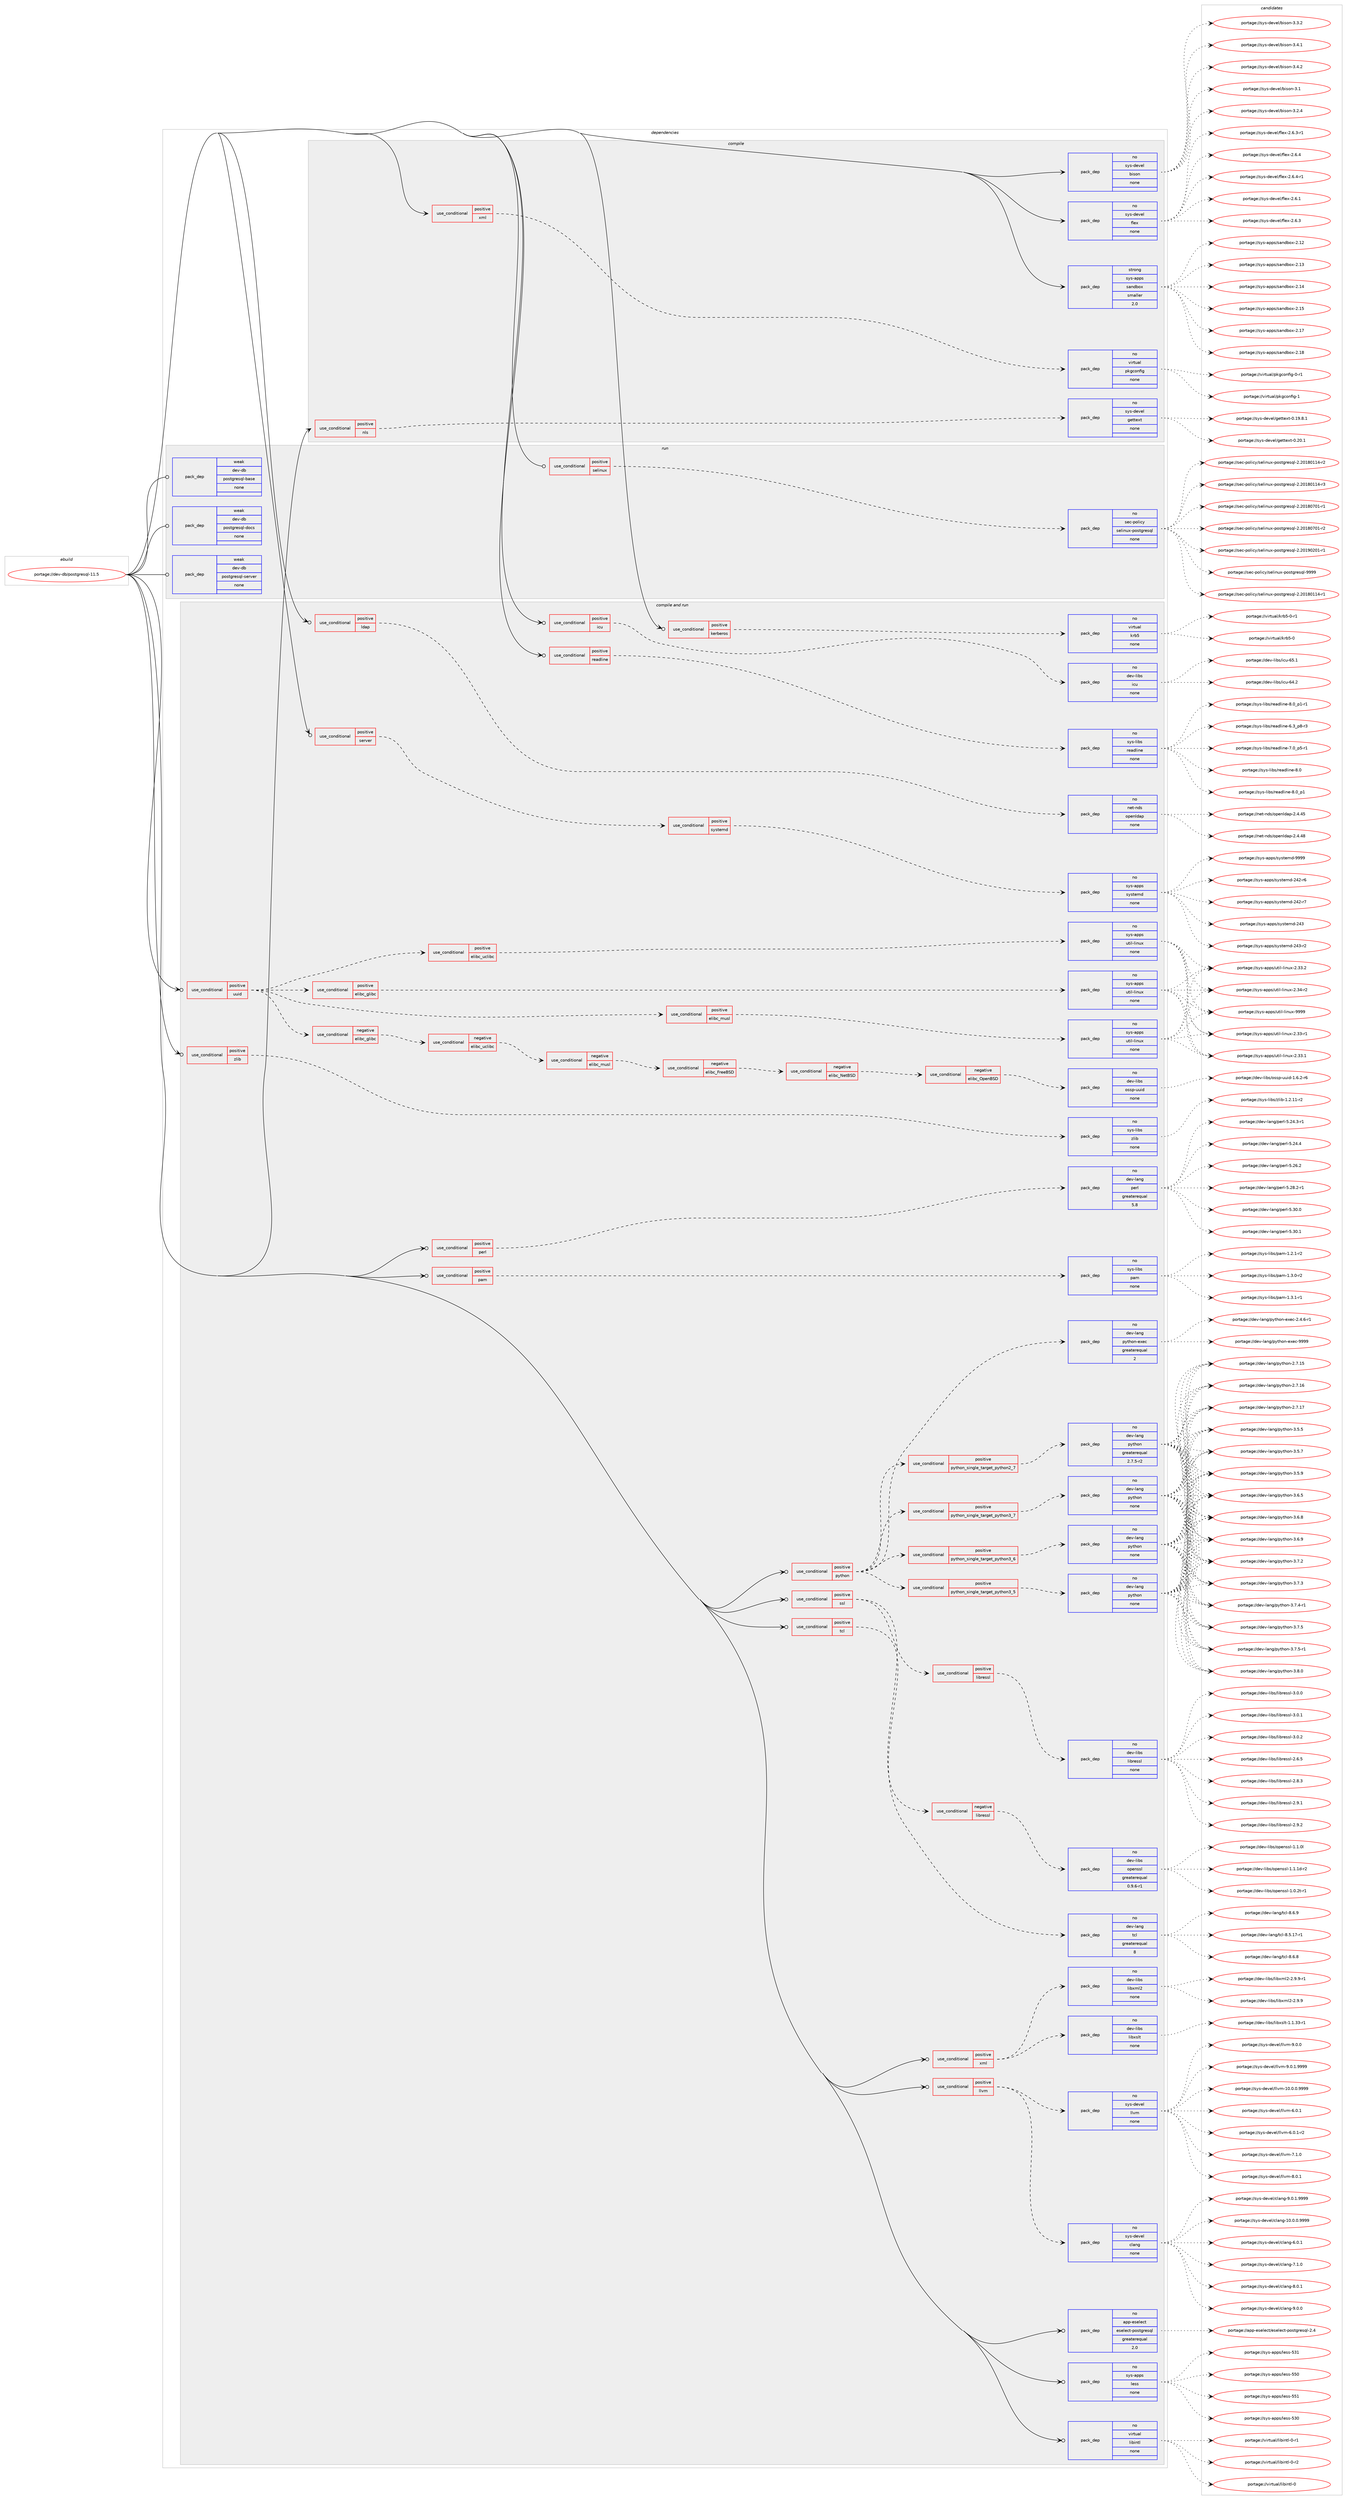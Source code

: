 digraph prolog {

# *************
# Graph options
# *************

newrank=true;
concentrate=true;
compound=true;
graph [rankdir=LR,fontname=Helvetica,fontsize=10,ranksep=1.5];#, ranksep=2.5, nodesep=0.2];
edge  [arrowhead=vee];
node  [fontname=Helvetica,fontsize=10];

# **********
# The ebuild
# **********

subgraph cluster_leftcol {
color=gray;
rank=same;
label=<<i>ebuild</i>>;
id [label="portage://dev-db/postgresql-11.5", color=red, width=4, href="../dev-db/postgresql-11.5.svg"];
}

# ****************
# The dependencies
# ****************

subgraph cluster_midcol {
color=gray;
label=<<i>dependencies</i>>;
subgraph cluster_compile {
fillcolor="#eeeeee";
style=filled;
label=<<i>compile</i>>;
subgraph cond13025 {
dependency57302 [label=<<TABLE BORDER="0" CELLBORDER="1" CELLSPACING="0" CELLPADDING="4"><TR><TD ROWSPAN="3" CELLPADDING="10">use_conditional</TD></TR><TR><TD>positive</TD></TR><TR><TD>nls</TD></TR></TABLE>>, shape=none, color=red];
subgraph pack42998 {
dependency57303 [label=<<TABLE BORDER="0" CELLBORDER="1" CELLSPACING="0" CELLPADDING="4" WIDTH="220"><TR><TD ROWSPAN="6" CELLPADDING="30">pack_dep</TD></TR><TR><TD WIDTH="110">no</TD></TR><TR><TD>sys-devel</TD></TR><TR><TD>gettext</TD></TR><TR><TD>none</TD></TR><TR><TD></TD></TR></TABLE>>, shape=none, color=blue];
}
dependency57302:e -> dependency57303:w [weight=20,style="dashed",arrowhead="vee"];
}
id:e -> dependency57302:w [weight=20,style="solid",arrowhead="vee"];
subgraph cond13026 {
dependency57304 [label=<<TABLE BORDER="0" CELLBORDER="1" CELLSPACING="0" CELLPADDING="4"><TR><TD ROWSPAN="3" CELLPADDING="10">use_conditional</TD></TR><TR><TD>positive</TD></TR><TR><TD>xml</TD></TR></TABLE>>, shape=none, color=red];
subgraph pack42999 {
dependency57305 [label=<<TABLE BORDER="0" CELLBORDER="1" CELLSPACING="0" CELLPADDING="4" WIDTH="220"><TR><TD ROWSPAN="6" CELLPADDING="30">pack_dep</TD></TR><TR><TD WIDTH="110">no</TD></TR><TR><TD>virtual</TD></TR><TR><TD>pkgconfig</TD></TR><TR><TD>none</TD></TR><TR><TD></TD></TR></TABLE>>, shape=none, color=blue];
}
dependency57304:e -> dependency57305:w [weight=20,style="dashed",arrowhead="vee"];
}
id:e -> dependency57304:w [weight=20,style="solid",arrowhead="vee"];
subgraph pack43000 {
dependency57306 [label=<<TABLE BORDER="0" CELLBORDER="1" CELLSPACING="0" CELLPADDING="4" WIDTH="220"><TR><TD ROWSPAN="6" CELLPADDING="30">pack_dep</TD></TR><TR><TD WIDTH="110">no</TD></TR><TR><TD>sys-devel</TD></TR><TR><TD>bison</TD></TR><TR><TD>none</TD></TR><TR><TD></TD></TR></TABLE>>, shape=none, color=blue];
}
id:e -> dependency57306:w [weight=20,style="solid",arrowhead="vee"];
subgraph pack43001 {
dependency57307 [label=<<TABLE BORDER="0" CELLBORDER="1" CELLSPACING="0" CELLPADDING="4" WIDTH="220"><TR><TD ROWSPAN="6" CELLPADDING="30">pack_dep</TD></TR><TR><TD WIDTH="110">no</TD></TR><TR><TD>sys-devel</TD></TR><TR><TD>flex</TD></TR><TR><TD>none</TD></TR><TR><TD></TD></TR></TABLE>>, shape=none, color=blue];
}
id:e -> dependency57307:w [weight=20,style="solid",arrowhead="vee"];
subgraph pack43002 {
dependency57308 [label=<<TABLE BORDER="0" CELLBORDER="1" CELLSPACING="0" CELLPADDING="4" WIDTH="220"><TR><TD ROWSPAN="6" CELLPADDING="30">pack_dep</TD></TR><TR><TD WIDTH="110">strong</TD></TR><TR><TD>sys-apps</TD></TR><TR><TD>sandbox</TD></TR><TR><TD>smaller</TD></TR><TR><TD>2.0</TD></TR></TABLE>>, shape=none, color=blue];
}
id:e -> dependency57308:w [weight=20,style="solid",arrowhead="vee"];
}
subgraph cluster_compileandrun {
fillcolor="#eeeeee";
style=filled;
label=<<i>compile and run</i>>;
subgraph cond13027 {
dependency57309 [label=<<TABLE BORDER="0" CELLBORDER="1" CELLSPACING="0" CELLPADDING="4"><TR><TD ROWSPAN="3" CELLPADDING="10">use_conditional</TD></TR><TR><TD>positive</TD></TR><TR><TD>icu</TD></TR></TABLE>>, shape=none, color=red];
subgraph pack43003 {
dependency57310 [label=<<TABLE BORDER="0" CELLBORDER="1" CELLSPACING="0" CELLPADDING="4" WIDTH="220"><TR><TD ROWSPAN="6" CELLPADDING="30">pack_dep</TD></TR><TR><TD WIDTH="110">no</TD></TR><TR><TD>dev-libs</TD></TR><TR><TD>icu</TD></TR><TR><TD>none</TD></TR><TR><TD></TD></TR></TABLE>>, shape=none, color=blue];
}
dependency57309:e -> dependency57310:w [weight=20,style="dashed",arrowhead="vee"];
}
id:e -> dependency57309:w [weight=20,style="solid",arrowhead="odotvee"];
subgraph cond13028 {
dependency57311 [label=<<TABLE BORDER="0" CELLBORDER="1" CELLSPACING="0" CELLPADDING="4"><TR><TD ROWSPAN="3" CELLPADDING="10">use_conditional</TD></TR><TR><TD>positive</TD></TR><TR><TD>kerberos</TD></TR></TABLE>>, shape=none, color=red];
subgraph pack43004 {
dependency57312 [label=<<TABLE BORDER="0" CELLBORDER="1" CELLSPACING="0" CELLPADDING="4" WIDTH="220"><TR><TD ROWSPAN="6" CELLPADDING="30">pack_dep</TD></TR><TR><TD WIDTH="110">no</TD></TR><TR><TD>virtual</TD></TR><TR><TD>krb5</TD></TR><TR><TD>none</TD></TR><TR><TD></TD></TR></TABLE>>, shape=none, color=blue];
}
dependency57311:e -> dependency57312:w [weight=20,style="dashed",arrowhead="vee"];
}
id:e -> dependency57311:w [weight=20,style="solid",arrowhead="odotvee"];
subgraph cond13029 {
dependency57313 [label=<<TABLE BORDER="0" CELLBORDER="1" CELLSPACING="0" CELLPADDING="4"><TR><TD ROWSPAN="3" CELLPADDING="10">use_conditional</TD></TR><TR><TD>positive</TD></TR><TR><TD>ldap</TD></TR></TABLE>>, shape=none, color=red];
subgraph pack43005 {
dependency57314 [label=<<TABLE BORDER="0" CELLBORDER="1" CELLSPACING="0" CELLPADDING="4" WIDTH="220"><TR><TD ROWSPAN="6" CELLPADDING="30">pack_dep</TD></TR><TR><TD WIDTH="110">no</TD></TR><TR><TD>net-nds</TD></TR><TR><TD>openldap</TD></TR><TR><TD>none</TD></TR><TR><TD></TD></TR></TABLE>>, shape=none, color=blue];
}
dependency57313:e -> dependency57314:w [weight=20,style="dashed",arrowhead="vee"];
}
id:e -> dependency57313:w [weight=20,style="solid",arrowhead="odotvee"];
subgraph cond13030 {
dependency57315 [label=<<TABLE BORDER="0" CELLBORDER="1" CELLSPACING="0" CELLPADDING="4"><TR><TD ROWSPAN="3" CELLPADDING="10">use_conditional</TD></TR><TR><TD>positive</TD></TR><TR><TD>llvm</TD></TR></TABLE>>, shape=none, color=red];
subgraph pack43006 {
dependency57316 [label=<<TABLE BORDER="0" CELLBORDER="1" CELLSPACING="0" CELLPADDING="4" WIDTH="220"><TR><TD ROWSPAN="6" CELLPADDING="30">pack_dep</TD></TR><TR><TD WIDTH="110">no</TD></TR><TR><TD>sys-devel</TD></TR><TR><TD>llvm</TD></TR><TR><TD>none</TD></TR><TR><TD></TD></TR></TABLE>>, shape=none, color=blue];
}
dependency57315:e -> dependency57316:w [weight=20,style="dashed",arrowhead="vee"];
subgraph pack43007 {
dependency57317 [label=<<TABLE BORDER="0" CELLBORDER="1" CELLSPACING="0" CELLPADDING="4" WIDTH="220"><TR><TD ROWSPAN="6" CELLPADDING="30">pack_dep</TD></TR><TR><TD WIDTH="110">no</TD></TR><TR><TD>sys-devel</TD></TR><TR><TD>clang</TD></TR><TR><TD>none</TD></TR><TR><TD></TD></TR></TABLE>>, shape=none, color=blue];
}
dependency57315:e -> dependency57317:w [weight=20,style="dashed",arrowhead="vee"];
}
id:e -> dependency57315:w [weight=20,style="solid",arrowhead="odotvee"];
subgraph cond13031 {
dependency57318 [label=<<TABLE BORDER="0" CELLBORDER="1" CELLSPACING="0" CELLPADDING="4"><TR><TD ROWSPAN="3" CELLPADDING="10">use_conditional</TD></TR><TR><TD>positive</TD></TR><TR><TD>pam</TD></TR></TABLE>>, shape=none, color=red];
subgraph pack43008 {
dependency57319 [label=<<TABLE BORDER="0" CELLBORDER="1" CELLSPACING="0" CELLPADDING="4" WIDTH="220"><TR><TD ROWSPAN="6" CELLPADDING="30">pack_dep</TD></TR><TR><TD WIDTH="110">no</TD></TR><TR><TD>sys-libs</TD></TR><TR><TD>pam</TD></TR><TR><TD>none</TD></TR><TR><TD></TD></TR></TABLE>>, shape=none, color=blue];
}
dependency57318:e -> dependency57319:w [weight=20,style="dashed",arrowhead="vee"];
}
id:e -> dependency57318:w [weight=20,style="solid",arrowhead="odotvee"];
subgraph cond13032 {
dependency57320 [label=<<TABLE BORDER="0" CELLBORDER="1" CELLSPACING="0" CELLPADDING="4"><TR><TD ROWSPAN="3" CELLPADDING="10">use_conditional</TD></TR><TR><TD>positive</TD></TR><TR><TD>perl</TD></TR></TABLE>>, shape=none, color=red];
subgraph pack43009 {
dependency57321 [label=<<TABLE BORDER="0" CELLBORDER="1" CELLSPACING="0" CELLPADDING="4" WIDTH="220"><TR><TD ROWSPAN="6" CELLPADDING="30">pack_dep</TD></TR><TR><TD WIDTH="110">no</TD></TR><TR><TD>dev-lang</TD></TR><TR><TD>perl</TD></TR><TR><TD>greaterequal</TD></TR><TR><TD>5.8</TD></TR></TABLE>>, shape=none, color=blue];
}
dependency57320:e -> dependency57321:w [weight=20,style="dashed",arrowhead="vee"];
}
id:e -> dependency57320:w [weight=20,style="solid",arrowhead="odotvee"];
subgraph cond13033 {
dependency57322 [label=<<TABLE BORDER="0" CELLBORDER="1" CELLSPACING="0" CELLPADDING="4"><TR><TD ROWSPAN="3" CELLPADDING="10">use_conditional</TD></TR><TR><TD>positive</TD></TR><TR><TD>python</TD></TR></TABLE>>, shape=none, color=red];
subgraph cond13034 {
dependency57323 [label=<<TABLE BORDER="0" CELLBORDER="1" CELLSPACING="0" CELLPADDING="4"><TR><TD ROWSPAN="3" CELLPADDING="10">use_conditional</TD></TR><TR><TD>positive</TD></TR><TR><TD>python_single_target_python2_7</TD></TR></TABLE>>, shape=none, color=red];
subgraph pack43010 {
dependency57324 [label=<<TABLE BORDER="0" CELLBORDER="1" CELLSPACING="0" CELLPADDING="4" WIDTH="220"><TR><TD ROWSPAN="6" CELLPADDING="30">pack_dep</TD></TR><TR><TD WIDTH="110">no</TD></TR><TR><TD>dev-lang</TD></TR><TR><TD>python</TD></TR><TR><TD>greaterequal</TD></TR><TR><TD>2.7.5-r2</TD></TR></TABLE>>, shape=none, color=blue];
}
dependency57323:e -> dependency57324:w [weight=20,style="dashed",arrowhead="vee"];
}
dependency57322:e -> dependency57323:w [weight=20,style="dashed",arrowhead="vee"];
subgraph cond13035 {
dependency57325 [label=<<TABLE BORDER="0" CELLBORDER="1" CELLSPACING="0" CELLPADDING="4"><TR><TD ROWSPAN="3" CELLPADDING="10">use_conditional</TD></TR><TR><TD>positive</TD></TR><TR><TD>python_single_target_python3_5</TD></TR></TABLE>>, shape=none, color=red];
subgraph pack43011 {
dependency57326 [label=<<TABLE BORDER="0" CELLBORDER="1" CELLSPACING="0" CELLPADDING="4" WIDTH="220"><TR><TD ROWSPAN="6" CELLPADDING="30">pack_dep</TD></TR><TR><TD WIDTH="110">no</TD></TR><TR><TD>dev-lang</TD></TR><TR><TD>python</TD></TR><TR><TD>none</TD></TR><TR><TD></TD></TR></TABLE>>, shape=none, color=blue];
}
dependency57325:e -> dependency57326:w [weight=20,style="dashed",arrowhead="vee"];
}
dependency57322:e -> dependency57325:w [weight=20,style="dashed",arrowhead="vee"];
subgraph cond13036 {
dependency57327 [label=<<TABLE BORDER="0" CELLBORDER="1" CELLSPACING="0" CELLPADDING="4"><TR><TD ROWSPAN="3" CELLPADDING="10">use_conditional</TD></TR><TR><TD>positive</TD></TR><TR><TD>python_single_target_python3_6</TD></TR></TABLE>>, shape=none, color=red];
subgraph pack43012 {
dependency57328 [label=<<TABLE BORDER="0" CELLBORDER="1" CELLSPACING="0" CELLPADDING="4" WIDTH="220"><TR><TD ROWSPAN="6" CELLPADDING="30">pack_dep</TD></TR><TR><TD WIDTH="110">no</TD></TR><TR><TD>dev-lang</TD></TR><TR><TD>python</TD></TR><TR><TD>none</TD></TR><TR><TD></TD></TR></TABLE>>, shape=none, color=blue];
}
dependency57327:e -> dependency57328:w [weight=20,style="dashed",arrowhead="vee"];
}
dependency57322:e -> dependency57327:w [weight=20,style="dashed",arrowhead="vee"];
subgraph cond13037 {
dependency57329 [label=<<TABLE BORDER="0" CELLBORDER="1" CELLSPACING="0" CELLPADDING="4"><TR><TD ROWSPAN="3" CELLPADDING="10">use_conditional</TD></TR><TR><TD>positive</TD></TR><TR><TD>python_single_target_python3_7</TD></TR></TABLE>>, shape=none, color=red];
subgraph pack43013 {
dependency57330 [label=<<TABLE BORDER="0" CELLBORDER="1" CELLSPACING="0" CELLPADDING="4" WIDTH="220"><TR><TD ROWSPAN="6" CELLPADDING="30">pack_dep</TD></TR><TR><TD WIDTH="110">no</TD></TR><TR><TD>dev-lang</TD></TR><TR><TD>python</TD></TR><TR><TD>none</TD></TR><TR><TD></TD></TR></TABLE>>, shape=none, color=blue];
}
dependency57329:e -> dependency57330:w [weight=20,style="dashed",arrowhead="vee"];
}
dependency57322:e -> dependency57329:w [weight=20,style="dashed",arrowhead="vee"];
subgraph pack43014 {
dependency57331 [label=<<TABLE BORDER="0" CELLBORDER="1" CELLSPACING="0" CELLPADDING="4" WIDTH="220"><TR><TD ROWSPAN="6" CELLPADDING="30">pack_dep</TD></TR><TR><TD WIDTH="110">no</TD></TR><TR><TD>dev-lang</TD></TR><TR><TD>python-exec</TD></TR><TR><TD>greaterequal</TD></TR><TR><TD>2</TD></TR></TABLE>>, shape=none, color=blue];
}
dependency57322:e -> dependency57331:w [weight=20,style="dashed",arrowhead="vee"];
}
id:e -> dependency57322:w [weight=20,style="solid",arrowhead="odotvee"];
subgraph cond13038 {
dependency57332 [label=<<TABLE BORDER="0" CELLBORDER="1" CELLSPACING="0" CELLPADDING="4"><TR><TD ROWSPAN="3" CELLPADDING="10">use_conditional</TD></TR><TR><TD>positive</TD></TR><TR><TD>readline</TD></TR></TABLE>>, shape=none, color=red];
subgraph pack43015 {
dependency57333 [label=<<TABLE BORDER="0" CELLBORDER="1" CELLSPACING="0" CELLPADDING="4" WIDTH="220"><TR><TD ROWSPAN="6" CELLPADDING="30">pack_dep</TD></TR><TR><TD WIDTH="110">no</TD></TR><TR><TD>sys-libs</TD></TR><TR><TD>readline</TD></TR><TR><TD>none</TD></TR><TR><TD></TD></TR></TABLE>>, shape=none, color=blue];
}
dependency57332:e -> dependency57333:w [weight=20,style="dashed",arrowhead="vee"];
}
id:e -> dependency57332:w [weight=20,style="solid",arrowhead="odotvee"];
subgraph cond13039 {
dependency57334 [label=<<TABLE BORDER="0" CELLBORDER="1" CELLSPACING="0" CELLPADDING="4"><TR><TD ROWSPAN="3" CELLPADDING="10">use_conditional</TD></TR><TR><TD>positive</TD></TR><TR><TD>server</TD></TR></TABLE>>, shape=none, color=red];
subgraph cond13040 {
dependency57335 [label=<<TABLE BORDER="0" CELLBORDER="1" CELLSPACING="0" CELLPADDING="4"><TR><TD ROWSPAN="3" CELLPADDING="10">use_conditional</TD></TR><TR><TD>positive</TD></TR><TR><TD>systemd</TD></TR></TABLE>>, shape=none, color=red];
subgraph pack43016 {
dependency57336 [label=<<TABLE BORDER="0" CELLBORDER="1" CELLSPACING="0" CELLPADDING="4" WIDTH="220"><TR><TD ROWSPAN="6" CELLPADDING="30">pack_dep</TD></TR><TR><TD WIDTH="110">no</TD></TR><TR><TD>sys-apps</TD></TR><TR><TD>systemd</TD></TR><TR><TD>none</TD></TR><TR><TD></TD></TR></TABLE>>, shape=none, color=blue];
}
dependency57335:e -> dependency57336:w [weight=20,style="dashed",arrowhead="vee"];
}
dependency57334:e -> dependency57335:w [weight=20,style="dashed",arrowhead="vee"];
}
id:e -> dependency57334:w [weight=20,style="solid",arrowhead="odotvee"];
subgraph cond13041 {
dependency57337 [label=<<TABLE BORDER="0" CELLBORDER="1" CELLSPACING="0" CELLPADDING="4"><TR><TD ROWSPAN="3" CELLPADDING="10">use_conditional</TD></TR><TR><TD>positive</TD></TR><TR><TD>ssl</TD></TR></TABLE>>, shape=none, color=red];
subgraph cond13042 {
dependency57338 [label=<<TABLE BORDER="0" CELLBORDER="1" CELLSPACING="0" CELLPADDING="4"><TR><TD ROWSPAN="3" CELLPADDING="10">use_conditional</TD></TR><TR><TD>negative</TD></TR><TR><TD>libressl</TD></TR></TABLE>>, shape=none, color=red];
subgraph pack43017 {
dependency57339 [label=<<TABLE BORDER="0" CELLBORDER="1" CELLSPACING="0" CELLPADDING="4" WIDTH="220"><TR><TD ROWSPAN="6" CELLPADDING="30">pack_dep</TD></TR><TR><TD WIDTH="110">no</TD></TR><TR><TD>dev-libs</TD></TR><TR><TD>openssl</TD></TR><TR><TD>greaterequal</TD></TR><TR><TD>0.9.6-r1</TD></TR></TABLE>>, shape=none, color=blue];
}
dependency57338:e -> dependency57339:w [weight=20,style="dashed",arrowhead="vee"];
}
dependency57337:e -> dependency57338:w [weight=20,style="dashed",arrowhead="vee"];
subgraph cond13043 {
dependency57340 [label=<<TABLE BORDER="0" CELLBORDER="1" CELLSPACING="0" CELLPADDING="4"><TR><TD ROWSPAN="3" CELLPADDING="10">use_conditional</TD></TR><TR><TD>positive</TD></TR><TR><TD>libressl</TD></TR></TABLE>>, shape=none, color=red];
subgraph pack43018 {
dependency57341 [label=<<TABLE BORDER="0" CELLBORDER="1" CELLSPACING="0" CELLPADDING="4" WIDTH="220"><TR><TD ROWSPAN="6" CELLPADDING="30">pack_dep</TD></TR><TR><TD WIDTH="110">no</TD></TR><TR><TD>dev-libs</TD></TR><TR><TD>libressl</TD></TR><TR><TD>none</TD></TR><TR><TD></TD></TR></TABLE>>, shape=none, color=blue];
}
dependency57340:e -> dependency57341:w [weight=20,style="dashed",arrowhead="vee"];
}
dependency57337:e -> dependency57340:w [weight=20,style="dashed",arrowhead="vee"];
}
id:e -> dependency57337:w [weight=20,style="solid",arrowhead="odotvee"];
subgraph cond13044 {
dependency57342 [label=<<TABLE BORDER="0" CELLBORDER="1" CELLSPACING="0" CELLPADDING="4"><TR><TD ROWSPAN="3" CELLPADDING="10">use_conditional</TD></TR><TR><TD>positive</TD></TR><TR><TD>tcl</TD></TR></TABLE>>, shape=none, color=red];
subgraph pack43019 {
dependency57343 [label=<<TABLE BORDER="0" CELLBORDER="1" CELLSPACING="0" CELLPADDING="4" WIDTH="220"><TR><TD ROWSPAN="6" CELLPADDING="30">pack_dep</TD></TR><TR><TD WIDTH="110">no</TD></TR><TR><TD>dev-lang</TD></TR><TR><TD>tcl</TD></TR><TR><TD>greaterequal</TD></TR><TR><TD>8</TD></TR></TABLE>>, shape=none, color=blue];
}
dependency57342:e -> dependency57343:w [weight=20,style="dashed",arrowhead="vee"];
}
id:e -> dependency57342:w [weight=20,style="solid",arrowhead="odotvee"];
subgraph cond13045 {
dependency57344 [label=<<TABLE BORDER="0" CELLBORDER="1" CELLSPACING="0" CELLPADDING="4"><TR><TD ROWSPAN="3" CELLPADDING="10">use_conditional</TD></TR><TR><TD>positive</TD></TR><TR><TD>uuid</TD></TR></TABLE>>, shape=none, color=red];
subgraph cond13046 {
dependency57345 [label=<<TABLE BORDER="0" CELLBORDER="1" CELLSPACING="0" CELLPADDING="4"><TR><TD ROWSPAN="3" CELLPADDING="10">use_conditional</TD></TR><TR><TD>positive</TD></TR><TR><TD>elibc_glibc</TD></TR></TABLE>>, shape=none, color=red];
subgraph pack43020 {
dependency57346 [label=<<TABLE BORDER="0" CELLBORDER="1" CELLSPACING="0" CELLPADDING="4" WIDTH="220"><TR><TD ROWSPAN="6" CELLPADDING="30">pack_dep</TD></TR><TR><TD WIDTH="110">no</TD></TR><TR><TD>sys-apps</TD></TR><TR><TD>util-linux</TD></TR><TR><TD>none</TD></TR><TR><TD></TD></TR></TABLE>>, shape=none, color=blue];
}
dependency57345:e -> dependency57346:w [weight=20,style="dashed",arrowhead="vee"];
}
dependency57344:e -> dependency57345:w [weight=20,style="dashed",arrowhead="vee"];
subgraph cond13047 {
dependency57347 [label=<<TABLE BORDER="0" CELLBORDER="1" CELLSPACING="0" CELLPADDING="4"><TR><TD ROWSPAN="3" CELLPADDING="10">use_conditional</TD></TR><TR><TD>positive</TD></TR><TR><TD>elibc_uclibc</TD></TR></TABLE>>, shape=none, color=red];
subgraph pack43021 {
dependency57348 [label=<<TABLE BORDER="0" CELLBORDER="1" CELLSPACING="0" CELLPADDING="4" WIDTH="220"><TR><TD ROWSPAN="6" CELLPADDING="30">pack_dep</TD></TR><TR><TD WIDTH="110">no</TD></TR><TR><TD>sys-apps</TD></TR><TR><TD>util-linux</TD></TR><TR><TD>none</TD></TR><TR><TD></TD></TR></TABLE>>, shape=none, color=blue];
}
dependency57347:e -> dependency57348:w [weight=20,style="dashed",arrowhead="vee"];
}
dependency57344:e -> dependency57347:w [weight=20,style="dashed",arrowhead="vee"];
subgraph cond13048 {
dependency57349 [label=<<TABLE BORDER="0" CELLBORDER="1" CELLSPACING="0" CELLPADDING="4"><TR><TD ROWSPAN="3" CELLPADDING="10">use_conditional</TD></TR><TR><TD>positive</TD></TR><TR><TD>elibc_musl</TD></TR></TABLE>>, shape=none, color=red];
subgraph pack43022 {
dependency57350 [label=<<TABLE BORDER="0" CELLBORDER="1" CELLSPACING="0" CELLPADDING="4" WIDTH="220"><TR><TD ROWSPAN="6" CELLPADDING="30">pack_dep</TD></TR><TR><TD WIDTH="110">no</TD></TR><TR><TD>sys-apps</TD></TR><TR><TD>util-linux</TD></TR><TR><TD>none</TD></TR><TR><TD></TD></TR></TABLE>>, shape=none, color=blue];
}
dependency57349:e -> dependency57350:w [weight=20,style="dashed",arrowhead="vee"];
}
dependency57344:e -> dependency57349:w [weight=20,style="dashed",arrowhead="vee"];
subgraph cond13049 {
dependency57351 [label=<<TABLE BORDER="0" CELLBORDER="1" CELLSPACING="0" CELLPADDING="4"><TR><TD ROWSPAN="3" CELLPADDING="10">use_conditional</TD></TR><TR><TD>negative</TD></TR><TR><TD>elibc_glibc</TD></TR></TABLE>>, shape=none, color=red];
subgraph cond13050 {
dependency57352 [label=<<TABLE BORDER="0" CELLBORDER="1" CELLSPACING="0" CELLPADDING="4"><TR><TD ROWSPAN="3" CELLPADDING="10">use_conditional</TD></TR><TR><TD>negative</TD></TR><TR><TD>elibc_uclibc</TD></TR></TABLE>>, shape=none, color=red];
subgraph cond13051 {
dependency57353 [label=<<TABLE BORDER="0" CELLBORDER="1" CELLSPACING="0" CELLPADDING="4"><TR><TD ROWSPAN="3" CELLPADDING="10">use_conditional</TD></TR><TR><TD>negative</TD></TR><TR><TD>elibc_musl</TD></TR></TABLE>>, shape=none, color=red];
subgraph cond13052 {
dependency57354 [label=<<TABLE BORDER="0" CELLBORDER="1" CELLSPACING="0" CELLPADDING="4"><TR><TD ROWSPAN="3" CELLPADDING="10">use_conditional</TD></TR><TR><TD>negative</TD></TR><TR><TD>elibc_FreeBSD</TD></TR></TABLE>>, shape=none, color=red];
subgraph cond13053 {
dependency57355 [label=<<TABLE BORDER="0" CELLBORDER="1" CELLSPACING="0" CELLPADDING="4"><TR><TD ROWSPAN="3" CELLPADDING="10">use_conditional</TD></TR><TR><TD>negative</TD></TR><TR><TD>elibc_NetBSD</TD></TR></TABLE>>, shape=none, color=red];
subgraph cond13054 {
dependency57356 [label=<<TABLE BORDER="0" CELLBORDER="1" CELLSPACING="0" CELLPADDING="4"><TR><TD ROWSPAN="3" CELLPADDING="10">use_conditional</TD></TR><TR><TD>negative</TD></TR><TR><TD>elibc_OpenBSD</TD></TR></TABLE>>, shape=none, color=red];
subgraph pack43023 {
dependency57357 [label=<<TABLE BORDER="0" CELLBORDER="1" CELLSPACING="0" CELLPADDING="4" WIDTH="220"><TR><TD ROWSPAN="6" CELLPADDING="30">pack_dep</TD></TR><TR><TD WIDTH="110">no</TD></TR><TR><TD>dev-libs</TD></TR><TR><TD>ossp-uuid</TD></TR><TR><TD>none</TD></TR><TR><TD></TD></TR></TABLE>>, shape=none, color=blue];
}
dependency57356:e -> dependency57357:w [weight=20,style="dashed",arrowhead="vee"];
}
dependency57355:e -> dependency57356:w [weight=20,style="dashed",arrowhead="vee"];
}
dependency57354:e -> dependency57355:w [weight=20,style="dashed",arrowhead="vee"];
}
dependency57353:e -> dependency57354:w [weight=20,style="dashed",arrowhead="vee"];
}
dependency57352:e -> dependency57353:w [weight=20,style="dashed",arrowhead="vee"];
}
dependency57351:e -> dependency57352:w [weight=20,style="dashed",arrowhead="vee"];
}
dependency57344:e -> dependency57351:w [weight=20,style="dashed",arrowhead="vee"];
}
id:e -> dependency57344:w [weight=20,style="solid",arrowhead="odotvee"];
subgraph cond13055 {
dependency57358 [label=<<TABLE BORDER="0" CELLBORDER="1" CELLSPACING="0" CELLPADDING="4"><TR><TD ROWSPAN="3" CELLPADDING="10">use_conditional</TD></TR><TR><TD>positive</TD></TR><TR><TD>xml</TD></TR></TABLE>>, shape=none, color=red];
subgraph pack43024 {
dependency57359 [label=<<TABLE BORDER="0" CELLBORDER="1" CELLSPACING="0" CELLPADDING="4" WIDTH="220"><TR><TD ROWSPAN="6" CELLPADDING="30">pack_dep</TD></TR><TR><TD WIDTH="110">no</TD></TR><TR><TD>dev-libs</TD></TR><TR><TD>libxml2</TD></TR><TR><TD>none</TD></TR><TR><TD></TD></TR></TABLE>>, shape=none, color=blue];
}
dependency57358:e -> dependency57359:w [weight=20,style="dashed",arrowhead="vee"];
subgraph pack43025 {
dependency57360 [label=<<TABLE BORDER="0" CELLBORDER="1" CELLSPACING="0" CELLPADDING="4" WIDTH="220"><TR><TD ROWSPAN="6" CELLPADDING="30">pack_dep</TD></TR><TR><TD WIDTH="110">no</TD></TR><TR><TD>dev-libs</TD></TR><TR><TD>libxslt</TD></TR><TR><TD>none</TD></TR><TR><TD></TD></TR></TABLE>>, shape=none, color=blue];
}
dependency57358:e -> dependency57360:w [weight=20,style="dashed",arrowhead="vee"];
}
id:e -> dependency57358:w [weight=20,style="solid",arrowhead="odotvee"];
subgraph cond13056 {
dependency57361 [label=<<TABLE BORDER="0" CELLBORDER="1" CELLSPACING="0" CELLPADDING="4"><TR><TD ROWSPAN="3" CELLPADDING="10">use_conditional</TD></TR><TR><TD>positive</TD></TR><TR><TD>zlib</TD></TR></TABLE>>, shape=none, color=red];
subgraph pack43026 {
dependency57362 [label=<<TABLE BORDER="0" CELLBORDER="1" CELLSPACING="0" CELLPADDING="4" WIDTH="220"><TR><TD ROWSPAN="6" CELLPADDING="30">pack_dep</TD></TR><TR><TD WIDTH="110">no</TD></TR><TR><TD>sys-libs</TD></TR><TR><TD>zlib</TD></TR><TR><TD>none</TD></TR><TR><TD></TD></TR></TABLE>>, shape=none, color=blue];
}
dependency57361:e -> dependency57362:w [weight=20,style="dashed",arrowhead="vee"];
}
id:e -> dependency57361:w [weight=20,style="solid",arrowhead="odotvee"];
subgraph pack43027 {
dependency57363 [label=<<TABLE BORDER="0" CELLBORDER="1" CELLSPACING="0" CELLPADDING="4" WIDTH="220"><TR><TD ROWSPAN="6" CELLPADDING="30">pack_dep</TD></TR><TR><TD WIDTH="110">no</TD></TR><TR><TD>app-eselect</TD></TR><TR><TD>eselect-postgresql</TD></TR><TR><TD>greaterequal</TD></TR><TR><TD>2.0</TD></TR></TABLE>>, shape=none, color=blue];
}
id:e -> dependency57363:w [weight=20,style="solid",arrowhead="odotvee"];
subgraph pack43028 {
dependency57364 [label=<<TABLE BORDER="0" CELLBORDER="1" CELLSPACING="0" CELLPADDING="4" WIDTH="220"><TR><TD ROWSPAN="6" CELLPADDING="30">pack_dep</TD></TR><TR><TD WIDTH="110">no</TD></TR><TR><TD>sys-apps</TD></TR><TR><TD>less</TD></TR><TR><TD>none</TD></TR><TR><TD></TD></TR></TABLE>>, shape=none, color=blue];
}
id:e -> dependency57364:w [weight=20,style="solid",arrowhead="odotvee"];
subgraph pack43029 {
dependency57365 [label=<<TABLE BORDER="0" CELLBORDER="1" CELLSPACING="0" CELLPADDING="4" WIDTH="220"><TR><TD ROWSPAN="6" CELLPADDING="30">pack_dep</TD></TR><TR><TD WIDTH="110">no</TD></TR><TR><TD>virtual</TD></TR><TR><TD>libintl</TD></TR><TR><TD>none</TD></TR><TR><TD></TD></TR></TABLE>>, shape=none, color=blue];
}
id:e -> dependency57365:w [weight=20,style="solid",arrowhead="odotvee"];
}
subgraph cluster_run {
fillcolor="#eeeeee";
style=filled;
label=<<i>run</i>>;
subgraph cond13057 {
dependency57366 [label=<<TABLE BORDER="0" CELLBORDER="1" CELLSPACING="0" CELLPADDING="4"><TR><TD ROWSPAN="3" CELLPADDING="10">use_conditional</TD></TR><TR><TD>positive</TD></TR><TR><TD>selinux</TD></TR></TABLE>>, shape=none, color=red];
subgraph pack43030 {
dependency57367 [label=<<TABLE BORDER="0" CELLBORDER="1" CELLSPACING="0" CELLPADDING="4" WIDTH="220"><TR><TD ROWSPAN="6" CELLPADDING="30">pack_dep</TD></TR><TR><TD WIDTH="110">no</TD></TR><TR><TD>sec-policy</TD></TR><TR><TD>selinux-postgresql</TD></TR><TR><TD>none</TD></TR><TR><TD></TD></TR></TABLE>>, shape=none, color=blue];
}
dependency57366:e -> dependency57367:w [weight=20,style="dashed",arrowhead="vee"];
}
id:e -> dependency57366:w [weight=20,style="solid",arrowhead="odot"];
subgraph pack43031 {
dependency57368 [label=<<TABLE BORDER="0" CELLBORDER="1" CELLSPACING="0" CELLPADDING="4" WIDTH="220"><TR><TD ROWSPAN="6" CELLPADDING="30">pack_dep</TD></TR><TR><TD WIDTH="110">weak</TD></TR><TR><TD>dev-db</TD></TR><TR><TD>postgresql-base</TD></TR><TR><TD>none</TD></TR><TR><TD></TD></TR></TABLE>>, shape=none, color=blue];
}
id:e -> dependency57368:w [weight=20,style="solid",arrowhead="odot"];
subgraph pack43032 {
dependency57369 [label=<<TABLE BORDER="0" CELLBORDER="1" CELLSPACING="0" CELLPADDING="4" WIDTH="220"><TR><TD ROWSPAN="6" CELLPADDING="30">pack_dep</TD></TR><TR><TD WIDTH="110">weak</TD></TR><TR><TD>dev-db</TD></TR><TR><TD>postgresql-docs</TD></TR><TR><TD>none</TD></TR><TR><TD></TD></TR></TABLE>>, shape=none, color=blue];
}
id:e -> dependency57369:w [weight=20,style="solid",arrowhead="odot"];
subgraph pack43033 {
dependency57370 [label=<<TABLE BORDER="0" CELLBORDER="1" CELLSPACING="0" CELLPADDING="4" WIDTH="220"><TR><TD ROWSPAN="6" CELLPADDING="30">pack_dep</TD></TR><TR><TD WIDTH="110">weak</TD></TR><TR><TD>dev-db</TD></TR><TR><TD>postgresql-server</TD></TR><TR><TD>none</TD></TR><TR><TD></TD></TR></TABLE>>, shape=none, color=blue];
}
id:e -> dependency57370:w [weight=20,style="solid",arrowhead="odot"];
}
}

# **************
# The candidates
# **************

subgraph cluster_choices {
rank=same;
color=gray;
label=<<i>candidates</i>>;

subgraph choice42998 {
color=black;
nodesep=1;
choiceportage1151211154510010111810110847103101116116101120116454846495746564649 [label="portage://sys-devel/gettext-0.19.8.1", color=red, width=4,href="../sys-devel/gettext-0.19.8.1.svg"];
choiceportage115121115451001011181011084710310111611610112011645484650484649 [label="portage://sys-devel/gettext-0.20.1", color=red, width=4,href="../sys-devel/gettext-0.20.1.svg"];
dependency57303:e -> choiceportage1151211154510010111810110847103101116116101120116454846495746564649:w [style=dotted,weight="100"];
dependency57303:e -> choiceportage115121115451001011181011084710310111611610112011645484650484649:w [style=dotted,weight="100"];
}
subgraph choice42999 {
color=black;
nodesep=1;
choiceportage11810511411611797108471121071039911111010210510345484511449 [label="portage://virtual/pkgconfig-0-r1", color=red, width=4,href="../virtual/pkgconfig-0-r1.svg"];
choiceportage1181051141161179710847112107103991111101021051034549 [label="portage://virtual/pkgconfig-1", color=red, width=4,href="../virtual/pkgconfig-1.svg"];
dependency57305:e -> choiceportage11810511411611797108471121071039911111010210510345484511449:w [style=dotted,weight="100"];
dependency57305:e -> choiceportage1181051141161179710847112107103991111101021051034549:w [style=dotted,weight="100"];
}
subgraph choice43000 {
color=black;
nodesep=1;
choiceportage11512111545100101118101108479810511511111045514649 [label="portage://sys-devel/bison-3.1", color=red, width=4,href="../sys-devel/bison-3.1.svg"];
choiceportage115121115451001011181011084798105115111110455146504652 [label="portage://sys-devel/bison-3.2.4", color=red, width=4,href="../sys-devel/bison-3.2.4.svg"];
choiceportage115121115451001011181011084798105115111110455146514650 [label="portage://sys-devel/bison-3.3.2", color=red, width=4,href="../sys-devel/bison-3.3.2.svg"];
choiceportage115121115451001011181011084798105115111110455146524649 [label="portage://sys-devel/bison-3.4.1", color=red, width=4,href="../sys-devel/bison-3.4.1.svg"];
choiceportage115121115451001011181011084798105115111110455146524650 [label="portage://sys-devel/bison-3.4.2", color=red, width=4,href="../sys-devel/bison-3.4.2.svg"];
dependency57306:e -> choiceportage11512111545100101118101108479810511511111045514649:w [style=dotted,weight="100"];
dependency57306:e -> choiceportage115121115451001011181011084798105115111110455146504652:w [style=dotted,weight="100"];
dependency57306:e -> choiceportage115121115451001011181011084798105115111110455146514650:w [style=dotted,weight="100"];
dependency57306:e -> choiceportage115121115451001011181011084798105115111110455146524649:w [style=dotted,weight="100"];
dependency57306:e -> choiceportage115121115451001011181011084798105115111110455146524650:w [style=dotted,weight="100"];
}
subgraph choice43001 {
color=black;
nodesep=1;
choiceportage1151211154510010111810110847102108101120455046544649 [label="portage://sys-devel/flex-2.6.1", color=red, width=4,href="../sys-devel/flex-2.6.1.svg"];
choiceportage1151211154510010111810110847102108101120455046544651 [label="portage://sys-devel/flex-2.6.3", color=red, width=4,href="../sys-devel/flex-2.6.3.svg"];
choiceportage11512111545100101118101108471021081011204550465446514511449 [label="portage://sys-devel/flex-2.6.3-r1", color=red, width=4,href="../sys-devel/flex-2.6.3-r1.svg"];
choiceportage1151211154510010111810110847102108101120455046544652 [label="portage://sys-devel/flex-2.6.4", color=red, width=4,href="../sys-devel/flex-2.6.4.svg"];
choiceportage11512111545100101118101108471021081011204550465446524511449 [label="portage://sys-devel/flex-2.6.4-r1", color=red, width=4,href="../sys-devel/flex-2.6.4-r1.svg"];
dependency57307:e -> choiceportage1151211154510010111810110847102108101120455046544649:w [style=dotted,weight="100"];
dependency57307:e -> choiceportage1151211154510010111810110847102108101120455046544651:w [style=dotted,weight="100"];
dependency57307:e -> choiceportage11512111545100101118101108471021081011204550465446514511449:w [style=dotted,weight="100"];
dependency57307:e -> choiceportage1151211154510010111810110847102108101120455046544652:w [style=dotted,weight="100"];
dependency57307:e -> choiceportage11512111545100101118101108471021081011204550465446524511449:w [style=dotted,weight="100"];
}
subgraph choice43002 {
color=black;
nodesep=1;
choiceportage11512111545971121121154711597110100981111204550464950 [label="portage://sys-apps/sandbox-2.12", color=red, width=4,href="../sys-apps/sandbox-2.12.svg"];
choiceportage11512111545971121121154711597110100981111204550464951 [label="portage://sys-apps/sandbox-2.13", color=red, width=4,href="../sys-apps/sandbox-2.13.svg"];
choiceportage11512111545971121121154711597110100981111204550464952 [label="portage://sys-apps/sandbox-2.14", color=red, width=4,href="../sys-apps/sandbox-2.14.svg"];
choiceportage11512111545971121121154711597110100981111204550464953 [label="portage://sys-apps/sandbox-2.15", color=red, width=4,href="../sys-apps/sandbox-2.15.svg"];
choiceportage11512111545971121121154711597110100981111204550464955 [label="portage://sys-apps/sandbox-2.17", color=red, width=4,href="../sys-apps/sandbox-2.17.svg"];
choiceportage11512111545971121121154711597110100981111204550464956 [label="portage://sys-apps/sandbox-2.18", color=red, width=4,href="../sys-apps/sandbox-2.18.svg"];
dependency57308:e -> choiceportage11512111545971121121154711597110100981111204550464950:w [style=dotted,weight="100"];
dependency57308:e -> choiceportage11512111545971121121154711597110100981111204550464951:w [style=dotted,weight="100"];
dependency57308:e -> choiceportage11512111545971121121154711597110100981111204550464952:w [style=dotted,weight="100"];
dependency57308:e -> choiceportage11512111545971121121154711597110100981111204550464953:w [style=dotted,weight="100"];
dependency57308:e -> choiceportage11512111545971121121154711597110100981111204550464955:w [style=dotted,weight="100"];
dependency57308:e -> choiceportage11512111545971121121154711597110100981111204550464956:w [style=dotted,weight="100"];
}
subgraph choice43003 {
color=black;
nodesep=1;
choiceportage100101118451081059811547105991174554524650 [label="portage://dev-libs/icu-64.2", color=red, width=4,href="../dev-libs/icu-64.2.svg"];
choiceportage100101118451081059811547105991174554534649 [label="portage://dev-libs/icu-65.1", color=red, width=4,href="../dev-libs/icu-65.1.svg"];
dependency57310:e -> choiceportage100101118451081059811547105991174554524650:w [style=dotted,weight="100"];
dependency57310:e -> choiceportage100101118451081059811547105991174554534649:w [style=dotted,weight="100"];
}
subgraph choice43004 {
color=black;
nodesep=1;
choiceportage118105114116117971084710711498534548 [label="portage://virtual/krb5-0", color=red, width=4,href="../virtual/krb5-0.svg"];
choiceportage1181051141161179710847107114985345484511449 [label="portage://virtual/krb5-0-r1", color=red, width=4,href="../virtual/krb5-0-r1.svg"];
dependency57312:e -> choiceportage118105114116117971084710711498534548:w [style=dotted,weight="100"];
dependency57312:e -> choiceportage1181051141161179710847107114985345484511449:w [style=dotted,weight="100"];
}
subgraph choice43005 {
color=black;
nodesep=1;
choiceportage11010111645110100115471111121011101081009711245504652465253 [label="portage://net-nds/openldap-2.4.45", color=red, width=4,href="../net-nds/openldap-2.4.45.svg"];
choiceportage11010111645110100115471111121011101081009711245504652465256 [label="portage://net-nds/openldap-2.4.48", color=red, width=4,href="../net-nds/openldap-2.4.48.svg"];
dependency57314:e -> choiceportage11010111645110100115471111121011101081009711245504652465253:w [style=dotted,weight="100"];
dependency57314:e -> choiceportage11010111645110100115471111121011101081009711245504652465256:w [style=dotted,weight="100"];
}
subgraph choice43006 {
color=black;
nodesep=1;
choiceportage1151211154510010111810110847108108118109454948464846484657575757 [label="portage://sys-devel/llvm-10.0.0.9999", color=red, width=4,href="../sys-devel/llvm-10.0.0.9999.svg"];
choiceportage1151211154510010111810110847108108118109455446484649 [label="portage://sys-devel/llvm-6.0.1", color=red, width=4,href="../sys-devel/llvm-6.0.1.svg"];
choiceportage11512111545100101118101108471081081181094554464846494511450 [label="portage://sys-devel/llvm-6.0.1-r2", color=red, width=4,href="../sys-devel/llvm-6.0.1-r2.svg"];
choiceportage1151211154510010111810110847108108118109455546494648 [label="portage://sys-devel/llvm-7.1.0", color=red, width=4,href="../sys-devel/llvm-7.1.0.svg"];
choiceportage1151211154510010111810110847108108118109455646484649 [label="portage://sys-devel/llvm-8.0.1", color=red, width=4,href="../sys-devel/llvm-8.0.1.svg"];
choiceportage1151211154510010111810110847108108118109455746484648 [label="portage://sys-devel/llvm-9.0.0", color=red, width=4,href="../sys-devel/llvm-9.0.0.svg"];
choiceportage11512111545100101118101108471081081181094557464846494657575757 [label="portage://sys-devel/llvm-9.0.1.9999", color=red, width=4,href="../sys-devel/llvm-9.0.1.9999.svg"];
dependency57316:e -> choiceportage1151211154510010111810110847108108118109454948464846484657575757:w [style=dotted,weight="100"];
dependency57316:e -> choiceportage1151211154510010111810110847108108118109455446484649:w [style=dotted,weight="100"];
dependency57316:e -> choiceportage11512111545100101118101108471081081181094554464846494511450:w [style=dotted,weight="100"];
dependency57316:e -> choiceportage1151211154510010111810110847108108118109455546494648:w [style=dotted,weight="100"];
dependency57316:e -> choiceportage1151211154510010111810110847108108118109455646484649:w [style=dotted,weight="100"];
dependency57316:e -> choiceportage1151211154510010111810110847108108118109455746484648:w [style=dotted,weight="100"];
dependency57316:e -> choiceportage11512111545100101118101108471081081181094557464846494657575757:w [style=dotted,weight="100"];
}
subgraph choice43007 {
color=black;
nodesep=1;
choiceportage11512111545100101118101108479910897110103454948464846484657575757 [label="portage://sys-devel/clang-10.0.0.9999", color=red, width=4,href="../sys-devel/clang-10.0.0.9999.svg"];
choiceportage11512111545100101118101108479910897110103455446484649 [label="portage://sys-devel/clang-6.0.1", color=red, width=4,href="../sys-devel/clang-6.0.1.svg"];
choiceportage11512111545100101118101108479910897110103455546494648 [label="portage://sys-devel/clang-7.1.0", color=red, width=4,href="../sys-devel/clang-7.1.0.svg"];
choiceportage11512111545100101118101108479910897110103455646484649 [label="portage://sys-devel/clang-8.0.1", color=red, width=4,href="../sys-devel/clang-8.0.1.svg"];
choiceportage11512111545100101118101108479910897110103455746484648 [label="portage://sys-devel/clang-9.0.0", color=red, width=4,href="../sys-devel/clang-9.0.0.svg"];
choiceportage115121115451001011181011084799108971101034557464846494657575757 [label="portage://sys-devel/clang-9.0.1.9999", color=red, width=4,href="../sys-devel/clang-9.0.1.9999.svg"];
dependency57317:e -> choiceportage11512111545100101118101108479910897110103454948464846484657575757:w [style=dotted,weight="100"];
dependency57317:e -> choiceportage11512111545100101118101108479910897110103455446484649:w [style=dotted,weight="100"];
dependency57317:e -> choiceportage11512111545100101118101108479910897110103455546494648:w [style=dotted,weight="100"];
dependency57317:e -> choiceportage11512111545100101118101108479910897110103455646484649:w [style=dotted,weight="100"];
dependency57317:e -> choiceportage11512111545100101118101108479910897110103455746484648:w [style=dotted,weight="100"];
dependency57317:e -> choiceportage115121115451001011181011084799108971101034557464846494657575757:w [style=dotted,weight="100"];
}
subgraph choice43008 {
color=black;
nodesep=1;
choiceportage115121115451081059811547112971094549465046494511450 [label="portage://sys-libs/pam-1.2.1-r2", color=red, width=4,href="../sys-libs/pam-1.2.1-r2.svg"];
choiceportage115121115451081059811547112971094549465146484511450 [label="portage://sys-libs/pam-1.3.0-r2", color=red, width=4,href="../sys-libs/pam-1.3.0-r2.svg"];
choiceportage115121115451081059811547112971094549465146494511449 [label="portage://sys-libs/pam-1.3.1-r1", color=red, width=4,href="../sys-libs/pam-1.3.1-r1.svg"];
dependency57319:e -> choiceportage115121115451081059811547112971094549465046494511450:w [style=dotted,weight="100"];
dependency57319:e -> choiceportage115121115451081059811547112971094549465146484511450:w [style=dotted,weight="100"];
dependency57319:e -> choiceportage115121115451081059811547112971094549465146494511449:w [style=dotted,weight="100"];
}
subgraph choice43009 {
color=black;
nodesep=1;
choiceportage100101118451089711010347112101114108455346505246514511449 [label="portage://dev-lang/perl-5.24.3-r1", color=red, width=4,href="../dev-lang/perl-5.24.3-r1.svg"];
choiceportage10010111845108971101034711210111410845534650524652 [label="portage://dev-lang/perl-5.24.4", color=red, width=4,href="../dev-lang/perl-5.24.4.svg"];
choiceportage10010111845108971101034711210111410845534650544650 [label="portage://dev-lang/perl-5.26.2", color=red, width=4,href="../dev-lang/perl-5.26.2.svg"];
choiceportage100101118451089711010347112101114108455346505646504511449 [label="portage://dev-lang/perl-5.28.2-r1", color=red, width=4,href="../dev-lang/perl-5.28.2-r1.svg"];
choiceportage10010111845108971101034711210111410845534651484648 [label="portage://dev-lang/perl-5.30.0", color=red, width=4,href="../dev-lang/perl-5.30.0.svg"];
choiceportage10010111845108971101034711210111410845534651484649 [label="portage://dev-lang/perl-5.30.1", color=red, width=4,href="../dev-lang/perl-5.30.1.svg"];
dependency57321:e -> choiceportage100101118451089711010347112101114108455346505246514511449:w [style=dotted,weight="100"];
dependency57321:e -> choiceportage10010111845108971101034711210111410845534650524652:w [style=dotted,weight="100"];
dependency57321:e -> choiceportage10010111845108971101034711210111410845534650544650:w [style=dotted,weight="100"];
dependency57321:e -> choiceportage100101118451089711010347112101114108455346505646504511449:w [style=dotted,weight="100"];
dependency57321:e -> choiceportage10010111845108971101034711210111410845534651484648:w [style=dotted,weight="100"];
dependency57321:e -> choiceportage10010111845108971101034711210111410845534651484649:w [style=dotted,weight="100"];
}
subgraph choice43010 {
color=black;
nodesep=1;
choiceportage10010111845108971101034711212111610411111045504655464953 [label="portage://dev-lang/python-2.7.15", color=red, width=4,href="../dev-lang/python-2.7.15.svg"];
choiceportage10010111845108971101034711212111610411111045504655464954 [label="portage://dev-lang/python-2.7.16", color=red, width=4,href="../dev-lang/python-2.7.16.svg"];
choiceportage10010111845108971101034711212111610411111045504655464955 [label="portage://dev-lang/python-2.7.17", color=red, width=4,href="../dev-lang/python-2.7.17.svg"];
choiceportage100101118451089711010347112121116104111110455146534653 [label="portage://dev-lang/python-3.5.5", color=red, width=4,href="../dev-lang/python-3.5.5.svg"];
choiceportage100101118451089711010347112121116104111110455146534655 [label="portage://dev-lang/python-3.5.7", color=red, width=4,href="../dev-lang/python-3.5.7.svg"];
choiceportage100101118451089711010347112121116104111110455146534657 [label="portage://dev-lang/python-3.5.9", color=red, width=4,href="../dev-lang/python-3.5.9.svg"];
choiceportage100101118451089711010347112121116104111110455146544653 [label="portage://dev-lang/python-3.6.5", color=red, width=4,href="../dev-lang/python-3.6.5.svg"];
choiceportage100101118451089711010347112121116104111110455146544656 [label="portage://dev-lang/python-3.6.8", color=red, width=4,href="../dev-lang/python-3.6.8.svg"];
choiceportage100101118451089711010347112121116104111110455146544657 [label="portage://dev-lang/python-3.6.9", color=red, width=4,href="../dev-lang/python-3.6.9.svg"];
choiceportage100101118451089711010347112121116104111110455146554650 [label="portage://dev-lang/python-3.7.2", color=red, width=4,href="../dev-lang/python-3.7.2.svg"];
choiceportage100101118451089711010347112121116104111110455146554651 [label="portage://dev-lang/python-3.7.3", color=red, width=4,href="../dev-lang/python-3.7.3.svg"];
choiceportage1001011184510897110103471121211161041111104551465546524511449 [label="portage://dev-lang/python-3.7.4-r1", color=red, width=4,href="../dev-lang/python-3.7.4-r1.svg"];
choiceportage100101118451089711010347112121116104111110455146554653 [label="portage://dev-lang/python-3.7.5", color=red, width=4,href="../dev-lang/python-3.7.5.svg"];
choiceportage1001011184510897110103471121211161041111104551465546534511449 [label="portage://dev-lang/python-3.7.5-r1", color=red, width=4,href="../dev-lang/python-3.7.5-r1.svg"];
choiceportage100101118451089711010347112121116104111110455146564648 [label="portage://dev-lang/python-3.8.0", color=red, width=4,href="../dev-lang/python-3.8.0.svg"];
dependency57324:e -> choiceportage10010111845108971101034711212111610411111045504655464953:w [style=dotted,weight="100"];
dependency57324:e -> choiceportage10010111845108971101034711212111610411111045504655464954:w [style=dotted,weight="100"];
dependency57324:e -> choiceportage10010111845108971101034711212111610411111045504655464955:w [style=dotted,weight="100"];
dependency57324:e -> choiceportage100101118451089711010347112121116104111110455146534653:w [style=dotted,weight="100"];
dependency57324:e -> choiceportage100101118451089711010347112121116104111110455146534655:w [style=dotted,weight="100"];
dependency57324:e -> choiceportage100101118451089711010347112121116104111110455146534657:w [style=dotted,weight="100"];
dependency57324:e -> choiceportage100101118451089711010347112121116104111110455146544653:w [style=dotted,weight="100"];
dependency57324:e -> choiceportage100101118451089711010347112121116104111110455146544656:w [style=dotted,weight="100"];
dependency57324:e -> choiceportage100101118451089711010347112121116104111110455146544657:w [style=dotted,weight="100"];
dependency57324:e -> choiceportage100101118451089711010347112121116104111110455146554650:w [style=dotted,weight="100"];
dependency57324:e -> choiceportage100101118451089711010347112121116104111110455146554651:w [style=dotted,weight="100"];
dependency57324:e -> choiceportage1001011184510897110103471121211161041111104551465546524511449:w [style=dotted,weight="100"];
dependency57324:e -> choiceportage100101118451089711010347112121116104111110455146554653:w [style=dotted,weight="100"];
dependency57324:e -> choiceportage1001011184510897110103471121211161041111104551465546534511449:w [style=dotted,weight="100"];
dependency57324:e -> choiceportage100101118451089711010347112121116104111110455146564648:w [style=dotted,weight="100"];
}
subgraph choice43011 {
color=black;
nodesep=1;
choiceportage10010111845108971101034711212111610411111045504655464953 [label="portage://dev-lang/python-2.7.15", color=red, width=4,href="../dev-lang/python-2.7.15.svg"];
choiceportage10010111845108971101034711212111610411111045504655464954 [label="portage://dev-lang/python-2.7.16", color=red, width=4,href="../dev-lang/python-2.7.16.svg"];
choiceportage10010111845108971101034711212111610411111045504655464955 [label="portage://dev-lang/python-2.7.17", color=red, width=4,href="../dev-lang/python-2.7.17.svg"];
choiceportage100101118451089711010347112121116104111110455146534653 [label="portage://dev-lang/python-3.5.5", color=red, width=4,href="../dev-lang/python-3.5.5.svg"];
choiceportage100101118451089711010347112121116104111110455146534655 [label="portage://dev-lang/python-3.5.7", color=red, width=4,href="../dev-lang/python-3.5.7.svg"];
choiceportage100101118451089711010347112121116104111110455146534657 [label="portage://dev-lang/python-3.5.9", color=red, width=4,href="../dev-lang/python-3.5.9.svg"];
choiceportage100101118451089711010347112121116104111110455146544653 [label="portage://dev-lang/python-3.6.5", color=red, width=4,href="../dev-lang/python-3.6.5.svg"];
choiceportage100101118451089711010347112121116104111110455146544656 [label="portage://dev-lang/python-3.6.8", color=red, width=4,href="../dev-lang/python-3.6.8.svg"];
choiceportage100101118451089711010347112121116104111110455146544657 [label="portage://dev-lang/python-3.6.9", color=red, width=4,href="../dev-lang/python-3.6.9.svg"];
choiceportage100101118451089711010347112121116104111110455146554650 [label="portage://dev-lang/python-3.7.2", color=red, width=4,href="../dev-lang/python-3.7.2.svg"];
choiceportage100101118451089711010347112121116104111110455146554651 [label="portage://dev-lang/python-3.7.3", color=red, width=4,href="../dev-lang/python-3.7.3.svg"];
choiceportage1001011184510897110103471121211161041111104551465546524511449 [label="portage://dev-lang/python-3.7.4-r1", color=red, width=4,href="../dev-lang/python-3.7.4-r1.svg"];
choiceportage100101118451089711010347112121116104111110455146554653 [label="portage://dev-lang/python-3.7.5", color=red, width=4,href="../dev-lang/python-3.7.5.svg"];
choiceportage1001011184510897110103471121211161041111104551465546534511449 [label="portage://dev-lang/python-3.7.5-r1", color=red, width=4,href="../dev-lang/python-3.7.5-r1.svg"];
choiceportage100101118451089711010347112121116104111110455146564648 [label="portage://dev-lang/python-3.8.0", color=red, width=4,href="../dev-lang/python-3.8.0.svg"];
dependency57326:e -> choiceportage10010111845108971101034711212111610411111045504655464953:w [style=dotted,weight="100"];
dependency57326:e -> choiceportage10010111845108971101034711212111610411111045504655464954:w [style=dotted,weight="100"];
dependency57326:e -> choiceportage10010111845108971101034711212111610411111045504655464955:w [style=dotted,weight="100"];
dependency57326:e -> choiceportage100101118451089711010347112121116104111110455146534653:w [style=dotted,weight="100"];
dependency57326:e -> choiceportage100101118451089711010347112121116104111110455146534655:w [style=dotted,weight="100"];
dependency57326:e -> choiceportage100101118451089711010347112121116104111110455146534657:w [style=dotted,weight="100"];
dependency57326:e -> choiceportage100101118451089711010347112121116104111110455146544653:w [style=dotted,weight="100"];
dependency57326:e -> choiceportage100101118451089711010347112121116104111110455146544656:w [style=dotted,weight="100"];
dependency57326:e -> choiceportage100101118451089711010347112121116104111110455146544657:w [style=dotted,weight="100"];
dependency57326:e -> choiceportage100101118451089711010347112121116104111110455146554650:w [style=dotted,weight="100"];
dependency57326:e -> choiceportage100101118451089711010347112121116104111110455146554651:w [style=dotted,weight="100"];
dependency57326:e -> choiceportage1001011184510897110103471121211161041111104551465546524511449:w [style=dotted,weight="100"];
dependency57326:e -> choiceportage100101118451089711010347112121116104111110455146554653:w [style=dotted,weight="100"];
dependency57326:e -> choiceportage1001011184510897110103471121211161041111104551465546534511449:w [style=dotted,weight="100"];
dependency57326:e -> choiceportage100101118451089711010347112121116104111110455146564648:w [style=dotted,weight="100"];
}
subgraph choice43012 {
color=black;
nodesep=1;
choiceportage10010111845108971101034711212111610411111045504655464953 [label="portage://dev-lang/python-2.7.15", color=red, width=4,href="../dev-lang/python-2.7.15.svg"];
choiceportage10010111845108971101034711212111610411111045504655464954 [label="portage://dev-lang/python-2.7.16", color=red, width=4,href="../dev-lang/python-2.7.16.svg"];
choiceportage10010111845108971101034711212111610411111045504655464955 [label="portage://dev-lang/python-2.7.17", color=red, width=4,href="../dev-lang/python-2.7.17.svg"];
choiceportage100101118451089711010347112121116104111110455146534653 [label="portage://dev-lang/python-3.5.5", color=red, width=4,href="../dev-lang/python-3.5.5.svg"];
choiceportage100101118451089711010347112121116104111110455146534655 [label="portage://dev-lang/python-3.5.7", color=red, width=4,href="../dev-lang/python-3.5.7.svg"];
choiceportage100101118451089711010347112121116104111110455146534657 [label="portage://dev-lang/python-3.5.9", color=red, width=4,href="../dev-lang/python-3.5.9.svg"];
choiceportage100101118451089711010347112121116104111110455146544653 [label="portage://dev-lang/python-3.6.5", color=red, width=4,href="../dev-lang/python-3.6.5.svg"];
choiceportage100101118451089711010347112121116104111110455146544656 [label="portage://dev-lang/python-3.6.8", color=red, width=4,href="../dev-lang/python-3.6.8.svg"];
choiceportage100101118451089711010347112121116104111110455146544657 [label="portage://dev-lang/python-3.6.9", color=red, width=4,href="../dev-lang/python-3.6.9.svg"];
choiceportage100101118451089711010347112121116104111110455146554650 [label="portage://dev-lang/python-3.7.2", color=red, width=4,href="../dev-lang/python-3.7.2.svg"];
choiceportage100101118451089711010347112121116104111110455146554651 [label="portage://dev-lang/python-3.7.3", color=red, width=4,href="../dev-lang/python-3.7.3.svg"];
choiceportage1001011184510897110103471121211161041111104551465546524511449 [label="portage://dev-lang/python-3.7.4-r1", color=red, width=4,href="../dev-lang/python-3.7.4-r1.svg"];
choiceportage100101118451089711010347112121116104111110455146554653 [label="portage://dev-lang/python-3.7.5", color=red, width=4,href="../dev-lang/python-3.7.5.svg"];
choiceportage1001011184510897110103471121211161041111104551465546534511449 [label="portage://dev-lang/python-3.7.5-r1", color=red, width=4,href="../dev-lang/python-3.7.5-r1.svg"];
choiceportage100101118451089711010347112121116104111110455146564648 [label="portage://dev-lang/python-3.8.0", color=red, width=4,href="../dev-lang/python-3.8.0.svg"];
dependency57328:e -> choiceportage10010111845108971101034711212111610411111045504655464953:w [style=dotted,weight="100"];
dependency57328:e -> choiceportage10010111845108971101034711212111610411111045504655464954:w [style=dotted,weight="100"];
dependency57328:e -> choiceportage10010111845108971101034711212111610411111045504655464955:w [style=dotted,weight="100"];
dependency57328:e -> choiceportage100101118451089711010347112121116104111110455146534653:w [style=dotted,weight="100"];
dependency57328:e -> choiceportage100101118451089711010347112121116104111110455146534655:w [style=dotted,weight="100"];
dependency57328:e -> choiceportage100101118451089711010347112121116104111110455146534657:w [style=dotted,weight="100"];
dependency57328:e -> choiceportage100101118451089711010347112121116104111110455146544653:w [style=dotted,weight="100"];
dependency57328:e -> choiceportage100101118451089711010347112121116104111110455146544656:w [style=dotted,weight="100"];
dependency57328:e -> choiceportage100101118451089711010347112121116104111110455146544657:w [style=dotted,weight="100"];
dependency57328:e -> choiceportage100101118451089711010347112121116104111110455146554650:w [style=dotted,weight="100"];
dependency57328:e -> choiceportage100101118451089711010347112121116104111110455146554651:w [style=dotted,weight="100"];
dependency57328:e -> choiceportage1001011184510897110103471121211161041111104551465546524511449:w [style=dotted,weight="100"];
dependency57328:e -> choiceportage100101118451089711010347112121116104111110455146554653:w [style=dotted,weight="100"];
dependency57328:e -> choiceportage1001011184510897110103471121211161041111104551465546534511449:w [style=dotted,weight="100"];
dependency57328:e -> choiceportage100101118451089711010347112121116104111110455146564648:w [style=dotted,weight="100"];
}
subgraph choice43013 {
color=black;
nodesep=1;
choiceportage10010111845108971101034711212111610411111045504655464953 [label="portage://dev-lang/python-2.7.15", color=red, width=4,href="../dev-lang/python-2.7.15.svg"];
choiceportage10010111845108971101034711212111610411111045504655464954 [label="portage://dev-lang/python-2.7.16", color=red, width=4,href="../dev-lang/python-2.7.16.svg"];
choiceportage10010111845108971101034711212111610411111045504655464955 [label="portage://dev-lang/python-2.7.17", color=red, width=4,href="../dev-lang/python-2.7.17.svg"];
choiceportage100101118451089711010347112121116104111110455146534653 [label="portage://dev-lang/python-3.5.5", color=red, width=4,href="../dev-lang/python-3.5.5.svg"];
choiceportage100101118451089711010347112121116104111110455146534655 [label="portage://dev-lang/python-3.5.7", color=red, width=4,href="../dev-lang/python-3.5.7.svg"];
choiceportage100101118451089711010347112121116104111110455146534657 [label="portage://dev-lang/python-3.5.9", color=red, width=4,href="../dev-lang/python-3.5.9.svg"];
choiceportage100101118451089711010347112121116104111110455146544653 [label="portage://dev-lang/python-3.6.5", color=red, width=4,href="../dev-lang/python-3.6.5.svg"];
choiceportage100101118451089711010347112121116104111110455146544656 [label="portage://dev-lang/python-3.6.8", color=red, width=4,href="../dev-lang/python-3.6.8.svg"];
choiceportage100101118451089711010347112121116104111110455146544657 [label="portage://dev-lang/python-3.6.9", color=red, width=4,href="../dev-lang/python-3.6.9.svg"];
choiceportage100101118451089711010347112121116104111110455146554650 [label="portage://dev-lang/python-3.7.2", color=red, width=4,href="../dev-lang/python-3.7.2.svg"];
choiceportage100101118451089711010347112121116104111110455146554651 [label="portage://dev-lang/python-3.7.3", color=red, width=4,href="../dev-lang/python-3.7.3.svg"];
choiceportage1001011184510897110103471121211161041111104551465546524511449 [label="portage://dev-lang/python-3.7.4-r1", color=red, width=4,href="../dev-lang/python-3.7.4-r1.svg"];
choiceportage100101118451089711010347112121116104111110455146554653 [label="portage://dev-lang/python-3.7.5", color=red, width=4,href="../dev-lang/python-3.7.5.svg"];
choiceportage1001011184510897110103471121211161041111104551465546534511449 [label="portage://dev-lang/python-3.7.5-r1", color=red, width=4,href="../dev-lang/python-3.7.5-r1.svg"];
choiceportage100101118451089711010347112121116104111110455146564648 [label="portage://dev-lang/python-3.8.0", color=red, width=4,href="../dev-lang/python-3.8.0.svg"];
dependency57330:e -> choiceportage10010111845108971101034711212111610411111045504655464953:w [style=dotted,weight="100"];
dependency57330:e -> choiceportage10010111845108971101034711212111610411111045504655464954:w [style=dotted,weight="100"];
dependency57330:e -> choiceportage10010111845108971101034711212111610411111045504655464955:w [style=dotted,weight="100"];
dependency57330:e -> choiceportage100101118451089711010347112121116104111110455146534653:w [style=dotted,weight="100"];
dependency57330:e -> choiceportage100101118451089711010347112121116104111110455146534655:w [style=dotted,weight="100"];
dependency57330:e -> choiceportage100101118451089711010347112121116104111110455146534657:w [style=dotted,weight="100"];
dependency57330:e -> choiceportage100101118451089711010347112121116104111110455146544653:w [style=dotted,weight="100"];
dependency57330:e -> choiceportage100101118451089711010347112121116104111110455146544656:w [style=dotted,weight="100"];
dependency57330:e -> choiceportage100101118451089711010347112121116104111110455146544657:w [style=dotted,weight="100"];
dependency57330:e -> choiceportage100101118451089711010347112121116104111110455146554650:w [style=dotted,weight="100"];
dependency57330:e -> choiceportage100101118451089711010347112121116104111110455146554651:w [style=dotted,weight="100"];
dependency57330:e -> choiceportage1001011184510897110103471121211161041111104551465546524511449:w [style=dotted,weight="100"];
dependency57330:e -> choiceportage100101118451089711010347112121116104111110455146554653:w [style=dotted,weight="100"];
dependency57330:e -> choiceportage1001011184510897110103471121211161041111104551465546534511449:w [style=dotted,weight="100"];
dependency57330:e -> choiceportage100101118451089711010347112121116104111110455146564648:w [style=dotted,weight="100"];
}
subgraph choice43014 {
color=black;
nodesep=1;
choiceportage10010111845108971101034711212111610411111045101120101994550465246544511449 [label="portage://dev-lang/python-exec-2.4.6-r1", color=red, width=4,href="../dev-lang/python-exec-2.4.6-r1.svg"];
choiceportage10010111845108971101034711212111610411111045101120101994557575757 [label="portage://dev-lang/python-exec-9999", color=red, width=4,href="../dev-lang/python-exec-9999.svg"];
dependency57331:e -> choiceportage10010111845108971101034711212111610411111045101120101994550465246544511449:w [style=dotted,weight="100"];
dependency57331:e -> choiceportage10010111845108971101034711212111610411111045101120101994557575757:w [style=dotted,weight="100"];
}
subgraph choice43015 {
color=black;
nodesep=1;
choiceportage115121115451081059811547114101971001081051101014554465195112564511451 [label="portage://sys-libs/readline-6.3_p8-r3", color=red, width=4,href="../sys-libs/readline-6.3_p8-r3.svg"];
choiceportage115121115451081059811547114101971001081051101014555464895112534511449 [label="portage://sys-libs/readline-7.0_p5-r1", color=red, width=4,href="../sys-libs/readline-7.0_p5-r1.svg"];
choiceportage1151211154510810598115471141019710010810511010145564648 [label="portage://sys-libs/readline-8.0", color=red, width=4,href="../sys-libs/readline-8.0.svg"];
choiceportage11512111545108105981154711410197100108105110101455646489511249 [label="portage://sys-libs/readline-8.0_p1", color=red, width=4,href="../sys-libs/readline-8.0_p1.svg"];
choiceportage115121115451081059811547114101971001081051101014556464895112494511449 [label="portage://sys-libs/readline-8.0_p1-r1", color=red, width=4,href="../sys-libs/readline-8.0_p1-r1.svg"];
dependency57333:e -> choiceportage115121115451081059811547114101971001081051101014554465195112564511451:w [style=dotted,weight="100"];
dependency57333:e -> choiceportage115121115451081059811547114101971001081051101014555464895112534511449:w [style=dotted,weight="100"];
dependency57333:e -> choiceportage1151211154510810598115471141019710010810511010145564648:w [style=dotted,weight="100"];
dependency57333:e -> choiceportage11512111545108105981154711410197100108105110101455646489511249:w [style=dotted,weight="100"];
dependency57333:e -> choiceportage115121115451081059811547114101971001081051101014556464895112494511449:w [style=dotted,weight="100"];
}
subgraph choice43016 {
color=black;
nodesep=1;
choiceportage115121115459711211211547115121115116101109100455052504511454 [label="portage://sys-apps/systemd-242-r6", color=red, width=4,href="../sys-apps/systemd-242-r6.svg"];
choiceportage115121115459711211211547115121115116101109100455052504511455 [label="portage://sys-apps/systemd-242-r7", color=red, width=4,href="../sys-apps/systemd-242-r7.svg"];
choiceportage11512111545971121121154711512111511610110910045505251 [label="portage://sys-apps/systemd-243", color=red, width=4,href="../sys-apps/systemd-243.svg"];
choiceportage115121115459711211211547115121115116101109100455052514511450 [label="portage://sys-apps/systemd-243-r2", color=red, width=4,href="../sys-apps/systemd-243-r2.svg"];
choiceportage1151211154597112112115471151211151161011091004557575757 [label="portage://sys-apps/systemd-9999", color=red, width=4,href="../sys-apps/systemd-9999.svg"];
dependency57336:e -> choiceportage115121115459711211211547115121115116101109100455052504511454:w [style=dotted,weight="100"];
dependency57336:e -> choiceportage115121115459711211211547115121115116101109100455052504511455:w [style=dotted,weight="100"];
dependency57336:e -> choiceportage11512111545971121121154711512111511610110910045505251:w [style=dotted,weight="100"];
dependency57336:e -> choiceportage115121115459711211211547115121115116101109100455052514511450:w [style=dotted,weight="100"];
dependency57336:e -> choiceportage1151211154597112112115471151211151161011091004557575757:w [style=dotted,weight="100"];
}
subgraph choice43017 {
color=black;
nodesep=1;
choiceportage1001011184510810598115471111121011101151151084549464846501164511449 [label="portage://dev-libs/openssl-1.0.2t-r1", color=red, width=4,href="../dev-libs/openssl-1.0.2t-r1.svg"];
choiceportage100101118451081059811547111112101110115115108454946494648108 [label="portage://dev-libs/openssl-1.1.0l", color=red, width=4,href="../dev-libs/openssl-1.1.0l.svg"];
choiceportage1001011184510810598115471111121011101151151084549464946491004511450 [label="portage://dev-libs/openssl-1.1.1d-r2", color=red, width=4,href="../dev-libs/openssl-1.1.1d-r2.svg"];
dependency57339:e -> choiceportage1001011184510810598115471111121011101151151084549464846501164511449:w [style=dotted,weight="100"];
dependency57339:e -> choiceportage100101118451081059811547111112101110115115108454946494648108:w [style=dotted,weight="100"];
dependency57339:e -> choiceportage1001011184510810598115471111121011101151151084549464946491004511450:w [style=dotted,weight="100"];
}
subgraph choice43018 {
color=black;
nodesep=1;
choiceportage10010111845108105981154710810598114101115115108455046544653 [label="portage://dev-libs/libressl-2.6.5", color=red, width=4,href="../dev-libs/libressl-2.6.5.svg"];
choiceportage10010111845108105981154710810598114101115115108455046564651 [label="portage://dev-libs/libressl-2.8.3", color=red, width=4,href="../dev-libs/libressl-2.8.3.svg"];
choiceportage10010111845108105981154710810598114101115115108455046574649 [label="portage://dev-libs/libressl-2.9.1", color=red, width=4,href="../dev-libs/libressl-2.9.1.svg"];
choiceportage10010111845108105981154710810598114101115115108455046574650 [label="portage://dev-libs/libressl-2.9.2", color=red, width=4,href="../dev-libs/libressl-2.9.2.svg"];
choiceportage10010111845108105981154710810598114101115115108455146484648 [label="portage://dev-libs/libressl-3.0.0", color=red, width=4,href="../dev-libs/libressl-3.0.0.svg"];
choiceportage10010111845108105981154710810598114101115115108455146484649 [label="portage://dev-libs/libressl-3.0.1", color=red, width=4,href="../dev-libs/libressl-3.0.1.svg"];
choiceportage10010111845108105981154710810598114101115115108455146484650 [label="portage://dev-libs/libressl-3.0.2", color=red, width=4,href="../dev-libs/libressl-3.0.2.svg"];
dependency57341:e -> choiceportage10010111845108105981154710810598114101115115108455046544653:w [style=dotted,weight="100"];
dependency57341:e -> choiceportage10010111845108105981154710810598114101115115108455046564651:w [style=dotted,weight="100"];
dependency57341:e -> choiceportage10010111845108105981154710810598114101115115108455046574649:w [style=dotted,weight="100"];
dependency57341:e -> choiceportage10010111845108105981154710810598114101115115108455046574650:w [style=dotted,weight="100"];
dependency57341:e -> choiceportage10010111845108105981154710810598114101115115108455146484648:w [style=dotted,weight="100"];
dependency57341:e -> choiceportage10010111845108105981154710810598114101115115108455146484649:w [style=dotted,weight="100"];
dependency57341:e -> choiceportage10010111845108105981154710810598114101115115108455146484650:w [style=dotted,weight="100"];
}
subgraph choice43019 {
color=black;
nodesep=1;
choiceportage10010111845108971101034711699108455646534649554511449 [label="portage://dev-lang/tcl-8.5.17-r1", color=red, width=4,href="../dev-lang/tcl-8.5.17-r1.svg"];
choiceportage10010111845108971101034711699108455646544656 [label="portage://dev-lang/tcl-8.6.8", color=red, width=4,href="../dev-lang/tcl-8.6.8.svg"];
choiceportage10010111845108971101034711699108455646544657 [label="portage://dev-lang/tcl-8.6.9", color=red, width=4,href="../dev-lang/tcl-8.6.9.svg"];
dependency57343:e -> choiceportage10010111845108971101034711699108455646534649554511449:w [style=dotted,weight="100"];
dependency57343:e -> choiceportage10010111845108971101034711699108455646544656:w [style=dotted,weight="100"];
dependency57343:e -> choiceportage10010111845108971101034711699108455646544657:w [style=dotted,weight="100"];
}
subgraph choice43020 {
color=black;
nodesep=1;
choiceportage1151211154597112112115471171161051084510810511011712045504651514511449 [label="portage://sys-apps/util-linux-2.33-r1", color=red, width=4,href="../sys-apps/util-linux-2.33-r1.svg"];
choiceportage1151211154597112112115471171161051084510810511011712045504651514649 [label="portage://sys-apps/util-linux-2.33.1", color=red, width=4,href="../sys-apps/util-linux-2.33.1.svg"];
choiceportage1151211154597112112115471171161051084510810511011712045504651514650 [label="portage://sys-apps/util-linux-2.33.2", color=red, width=4,href="../sys-apps/util-linux-2.33.2.svg"];
choiceportage1151211154597112112115471171161051084510810511011712045504651524511450 [label="portage://sys-apps/util-linux-2.34-r2", color=red, width=4,href="../sys-apps/util-linux-2.34-r2.svg"];
choiceportage115121115459711211211547117116105108451081051101171204557575757 [label="portage://sys-apps/util-linux-9999", color=red, width=4,href="../sys-apps/util-linux-9999.svg"];
dependency57346:e -> choiceportage1151211154597112112115471171161051084510810511011712045504651514511449:w [style=dotted,weight="100"];
dependency57346:e -> choiceportage1151211154597112112115471171161051084510810511011712045504651514649:w [style=dotted,weight="100"];
dependency57346:e -> choiceportage1151211154597112112115471171161051084510810511011712045504651514650:w [style=dotted,weight="100"];
dependency57346:e -> choiceportage1151211154597112112115471171161051084510810511011712045504651524511450:w [style=dotted,weight="100"];
dependency57346:e -> choiceportage115121115459711211211547117116105108451081051101171204557575757:w [style=dotted,weight="100"];
}
subgraph choice43021 {
color=black;
nodesep=1;
choiceportage1151211154597112112115471171161051084510810511011712045504651514511449 [label="portage://sys-apps/util-linux-2.33-r1", color=red, width=4,href="../sys-apps/util-linux-2.33-r1.svg"];
choiceportage1151211154597112112115471171161051084510810511011712045504651514649 [label="portage://sys-apps/util-linux-2.33.1", color=red, width=4,href="../sys-apps/util-linux-2.33.1.svg"];
choiceportage1151211154597112112115471171161051084510810511011712045504651514650 [label="portage://sys-apps/util-linux-2.33.2", color=red, width=4,href="../sys-apps/util-linux-2.33.2.svg"];
choiceportage1151211154597112112115471171161051084510810511011712045504651524511450 [label="portage://sys-apps/util-linux-2.34-r2", color=red, width=4,href="../sys-apps/util-linux-2.34-r2.svg"];
choiceportage115121115459711211211547117116105108451081051101171204557575757 [label="portage://sys-apps/util-linux-9999", color=red, width=4,href="../sys-apps/util-linux-9999.svg"];
dependency57348:e -> choiceportage1151211154597112112115471171161051084510810511011712045504651514511449:w [style=dotted,weight="100"];
dependency57348:e -> choiceportage1151211154597112112115471171161051084510810511011712045504651514649:w [style=dotted,weight="100"];
dependency57348:e -> choiceportage1151211154597112112115471171161051084510810511011712045504651514650:w [style=dotted,weight="100"];
dependency57348:e -> choiceportage1151211154597112112115471171161051084510810511011712045504651524511450:w [style=dotted,weight="100"];
dependency57348:e -> choiceportage115121115459711211211547117116105108451081051101171204557575757:w [style=dotted,weight="100"];
}
subgraph choice43022 {
color=black;
nodesep=1;
choiceportage1151211154597112112115471171161051084510810511011712045504651514511449 [label="portage://sys-apps/util-linux-2.33-r1", color=red, width=4,href="../sys-apps/util-linux-2.33-r1.svg"];
choiceportage1151211154597112112115471171161051084510810511011712045504651514649 [label="portage://sys-apps/util-linux-2.33.1", color=red, width=4,href="../sys-apps/util-linux-2.33.1.svg"];
choiceportage1151211154597112112115471171161051084510810511011712045504651514650 [label="portage://sys-apps/util-linux-2.33.2", color=red, width=4,href="../sys-apps/util-linux-2.33.2.svg"];
choiceportage1151211154597112112115471171161051084510810511011712045504651524511450 [label="portage://sys-apps/util-linux-2.34-r2", color=red, width=4,href="../sys-apps/util-linux-2.34-r2.svg"];
choiceportage115121115459711211211547117116105108451081051101171204557575757 [label="portage://sys-apps/util-linux-9999", color=red, width=4,href="../sys-apps/util-linux-9999.svg"];
dependency57350:e -> choiceportage1151211154597112112115471171161051084510810511011712045504651514511449:w [style=dotted,weight="100"];
dependency57350:e -> choiceportage1151211154597112112115471171161051084510810511011712045504651514649:w [style=dotted,weight="100"];
dependency57350:e -> choiceportage1151211154597112112115471171161051084510810511011712045504651514650:w [style=dotted,weight="100"];
dependency57350:e -> choiceportage1151211154597112112115471171161051084510810511011712045504651524511450:w [style=dotted,weight="100"];
dependency57350:e -> choiceportage115121115459711211211547117116105108451081051101171204557575757:w [style=dotted,weight="100"];
}
subgraph choice43023 {
color=black;
nodesep=1;
choiceportage100101118451081059811547111115115112451171171051004549465446504511454 [label="portage://dev-libs/ossp-uuid-1.6.2-r6", color=red, width=4,href="../dev-libs/ossp-uuid-1.6.2-r6.svg"];
dependency57357:e -> choiceportage100101118451081059811547111115115112451171171051004549465446504511454:w [style=dotted,weight="100"];
}
subgraph choice43024 {
color=black;
nodesep=1;
choiceportage1001011184510810598115471081059812010910850455046574657 [label="portage://dev-libs/libxml2-2.9.9", color=red, width=4,href="../dev-libs/libxml2-2.9.9.svg"];
choiceportage10010111845108105981154710810598120109108504550465746574511449 [label="portage://dev-libs/libxml2-2.9.9-r1", color=red, width=4,href="../dev-libs/libxml2-2.9.9-r1.svg"];
dependency57359:e -> choiceportage1001011184510810598115471081059812010910850455046574657:w [style=dotted,weight="100"];
dependency57359:e -> choiceportage10010111845108105981154710810598120109108504550465746574511449:w [style=dotted,weight="100"];
}
subgraph choice43025 {
color=black;
nodesep=1;
choiceportage10010111845108105981154710810598120115108116454946494651514511449 [label="portage://dev-libs/libxslt-1.1.33-r1", color=red, width=4,href="../dev-libs/libxslt-1.1.33-r1.svg"];
dependency57360:e -> choiceportage10010111845108105981154710810598120115108116454946494651514511449:w [style=dotted,weight="100"];
}
subgraph choice43026 {
color=black;
nodesep=1;
choiceportage11512111545108105981154712210810598454946504649494511450 [label="portage://sys-libs/zlib-1.2.11-r2", color=red, width=4,href="../sys-libs/zlib-1.2.11-r2.svg"];
dependency57362:e -> choiceportage11512111545108105981154712210810598454946504649494511450:w [style=dotted,weight="100"];
}
subgraph choice43027 {
color=black;
nodesep=1;
choiceportage97112112451011151011081019911647101115101108101991164511211111511610311410111511310845504652 [label="portage://app-eselect/eselect-postgresql-2.4", color=red, width=4,href="../app-eselect/eselect-postgresql-2.4.svg"];
dependency57363:e -> choiceportage97112112451011151011081019911647101115101108101991164511211111511610311410111511310845504652:w [style=dotted,weight="100"];
}
subgraph choice43028 {
color=black;
nodesep=1;
choiceportage11512111545971121121154710810111511545535148 [label="portage://sys-apps/less-530", color=red, width=4,href="../sys-apps/less-530.svg"];
choiceportage11512111545971121121154710810111511545535149 [label="portage://sys-apps/less-531", color=red, width=4,href="../sys-apps/less-531.svg"];
choiceportage11512111545971121121154710810111511545535348 [label="portage://sys-apps/less-550", color=red, width=4,href="../sys-apps/less-550.svg"];
choiceportage11512111545971121121154710810111511545535349 [label="portage://sys-apps/less-551", color=red, width=4,href="../sys-apps/less-551.svg"];
dependency57364:e -> choiceportage11512111545971121121154710810111511545535148:w [style=dotted,weight="100"];
dependency57364:e -> choiceportage11512111545971121121154710810111511545535149:w [style=dotted,weight="100"];
dependency57364:e -> choiceportage11512111545971121121154710810111511545535348:w [style=dotted,weight="100"];
dependency57364:e -> choiceportage11512111545971121121154710810111511545535349:w [style=dotted,weight="100"];
}
subgraph choice43029 {
color=black;
nodesep=1;
choiceportage1181051141161179710847108105981051101161084548 [label="portage://virtual/libintl-0", color=red, width=4,href="../virtual/libintl-0.svg"];
choiceportage11810511411611797108471081059810511011610845484511449 [label="portage://virtual/libintl-0-r1", color=red, width=4,href="../virtual/libintl-0-r1.svg"];
choiceportage11810511411611797108471081059810511011610845484511450 [label="portage://virtual/libintl-0-r2", color=red, width=4,href="../virtual/libintl-0-r2.svg"];
dependency57365:e -> choiceportage1181051141161179710847108105981051101161084548:w [style=dotted,weight="100"];
dependency57365:e -> choiceportage11810511411611797108471081059810511011610845484511449:w [style=dotted,weight="100"];
dependency57365:e -> choiceportage11810511411611797108471081059810511011610845484511450:w [style=dotted,weight="100"];
}
subgraph choice43030 {
color=black;
nodesep=1;
choiceportage115101994511211110810599121471151011081051101171204511211111511610311410111511310845504650484956484949524511449 [label="portage://sec-policy/selinux-postgresql-2.20180114-r1", color=red, width=4,href="../sec-policy/selinux-postgresql-2.20180114-r1.svg"];
choiceportage115101994511211110810599121471151011081051101171204511211111511610311410111511310845504650484956484949524511450 [label="portage://sec-policy/selinux-postgresql-2.20180114-r2", color=red, width=4,href="../sec-policy/selinux-postgresql-2.20180114-r2.svg"];
choiceportage115101994511211110810599121471151011081051101171204511211111511610311410111511310845504650484956484949524511451 [label="portage://sec-policy/selinux-postgresql-2.20180114-r3", color=red, width=4,href="../sec-policy/selinux-postgresql-2.20180114-r3.svg"];
choiceportage115101994511211110810599121471151011081051101171204511211111511610311410111511310845504650484956485548494511449 [label="portage://sec-policy/selinux-postgresql-2.20180701-r1", color=red, width=4,href="../sec-policy/selinux-postgresql-2.20180701-r1.svg"];
choiceportage115101994511211110810599121471151011081051101171204511211111511610311410111511310845504650484956485548494511450 [label="portage://sec-policy/selinux-postgresql-2.20180701-r2", color=red, width=4,href="../sec-policy/selinux-postgresql-2.20180701-r2.svg"];
choiceportage115101994511211110810599121471151011081051101171204511211111511610311410111511310845504650484957485048494511449 [label="portage://sec-policy/selinux-postgresql-2.20190201-r1", color=red, width=4,href="../sec-policy/selinux-postgresql-2.20190201-r1.svg"];
choiceportage11510199451121111081059912147115101108105110117120451121111151161031141011151131084557575757 [label="portage://sec-policy/selinux-postgresql-9999", color=red, width=4,href="../sec-policy/selinux-postgresql-9999.svg"];
dependency57367:e -> choiceportage115101994511211110810599121471151011081051101171204511211111511610311410111511310845504650484956484949524511449:w [style=dotted,weight="100"];
dependency57367:e -> choiceportage115101994511211110810599121471151011081051101171204511211111511610311410111511310845504650484956484949524511450:w [style=dotted,weight="100"];
dependency57367:e -> choiceportage115101994511211110810599121471151011081051101171204511211111511610311410111511310845504650484956484949524511451:w [style=dotted,weight="100"];
dependency57367:e -> choiceportage115101994511211110810599121471151011081051101171204511211111511610311410111511310845504650484956485548494511449:w [style=dotted,weight="100"];
dependency57367:e -> choiceportage115101994511211110810599121471151011081051101171204511211111511610311410111511310845504650484956485548494511450:w [style=dotted,weight="100"];
dependency57367:e -> choiceportage115101994511211110810599121471151011081051101171204511211111511610311410111511310845504650484957485048494511449:w [style=dotted,weight="100"];
dependency57367:e -> choiceportage11510199451121111081059912147115101108105110117120451121111151161031141011151131084557575757:w [style=dotted,weight="100"];
}
subgraph choice43031 {
color=black;
nodesep=1;
}
subgraph choice43032 {
color=black;
nodesep=1;
}
subgraph choice43033 {
color=black;
nodesep=1;
}
}

}
